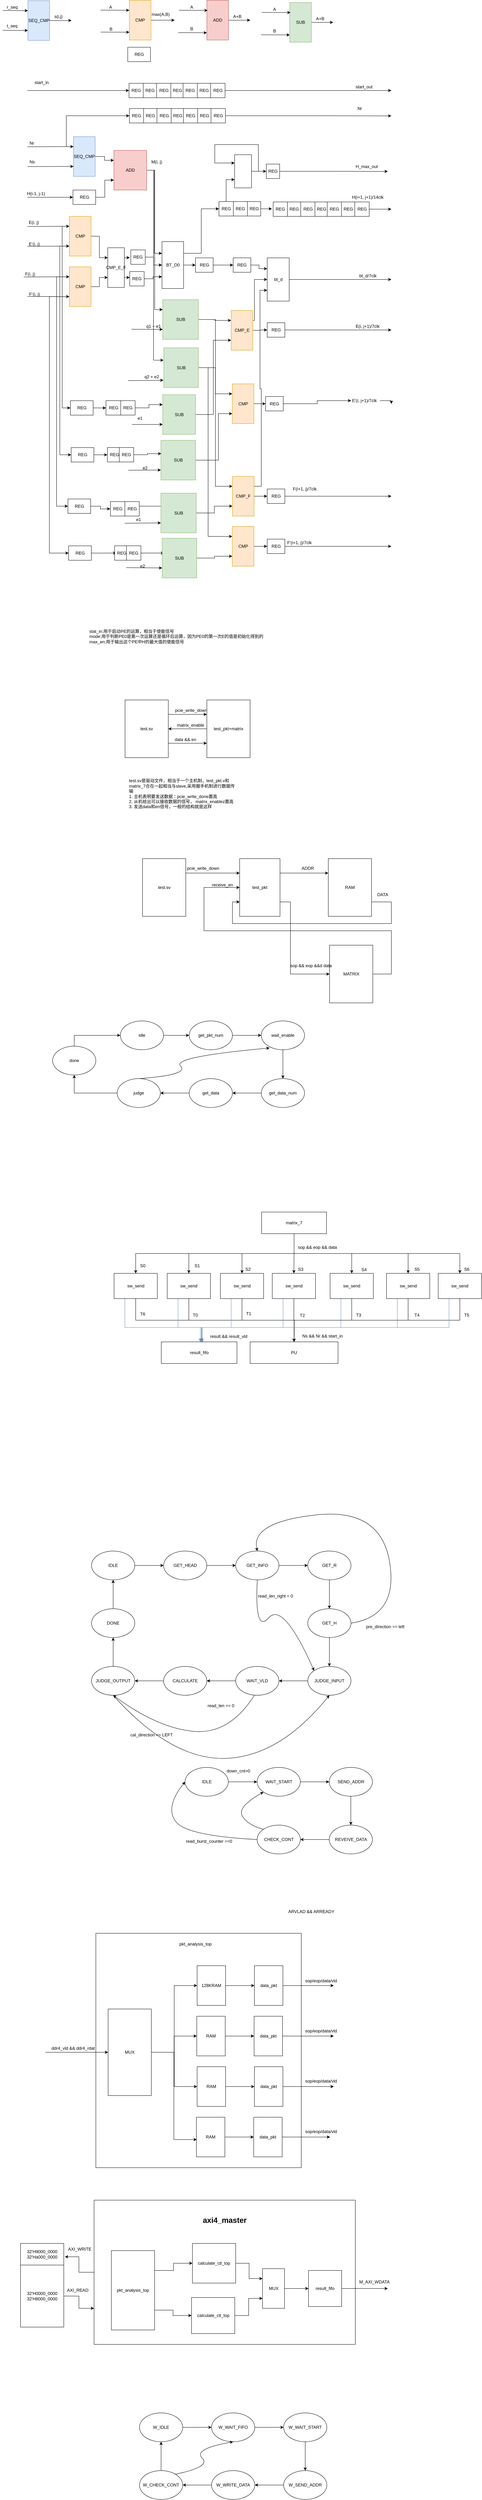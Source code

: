 <mxfile version="11.0.7" type="github"><diagram id="f6wt0uaQSl7KinPUnvBP" name="Page-1"><mxGraphModel dx="2035" dy="2781" grid="1" gridSize="10" guides="1" tooltips="1" connect="1" arrows="1" fold="1" page="1" pageScale="1" pageWidth="850" pageHeight="1100" math="0" shadow="0"><root><mxCell id="0"/><mxCell id="1" parent="0"/><mxCell id="13GFsV9IAtMiXshPnThF-38" style="edgeStyle=orthogonalEdgeStyle;rounded=0;orthogonalLoop=1;jettySize=auto;html=1;exitX=1;exitY=0.5;exitDx=0;exitDy=0;" parent="1" source="13GFsV9IAtMiXshPnThF-1" edge="1"><mxGeometry relative="1" as="geometry"><mxPoint x="-37.5" y="-1784.333" as="targetPoint"/></mxGeometry></mxCell><mxCell id="13GFsV9IAtMiXshPnThF-1" value="SEQ_CMP" style="rounded=0;whiteSpace=wrap;html=1;fillColor=#dae8fc;strokeColor=#6c8ebf;" parent="1" vertex="1"><mxGeometry x="-158.5" y="-1839" width="60" height="110" as="geometry"/></mxCell><mxCell id="13GFsV9IAtMiXshPnThF-22" style="edgeStyle=orthogonalEdgeStyle;rounded=0;orthogonalLoop=1;jettySize=auto;html=1;exitX=1;exitY=0.5;exitDx=0;exitDy=0;" parent="1" source="13GFsV9IAtMiXshPnThF-2" edge="1"><mxGeometry relative="1" as="geometry"><mxPoint x="248.5" y="-1785" as="targetPoint"/></mxGeometry></mxCell><mxCell id="13GFsV9IAtMiXshPnThF-2" value="CMP" style="rounded=0;whiteSpace=wrap;html=1;fillColor=#ffe6cc;strokeColor=#d79b00;" parent="1" vertex="1"><mxGeometry x="123" y="-1840" width="60" height="110" as="geometry"/></mxCell><mxCell id="13GFsV9IAtMiXshPnThF-29" style="edgeStyle=orthogonalEdgeStyle;rounded=0;orthogonalLoop=1;jettySize=auto;html=1;exitX=1;exitY=0.5;exitDx=0;exitDy=0;" parent="1" source="13GFsV9IAtMiXshPnThF-4" edge="1"><mxGeometry relative="1" as="geometry"><mxPoint x="458.5" y="-1785" as="targetPoint"/></mxGeometry></mxCell><mxCell id="13GFsV9IAtMiXshPnThF-4" value="ADD" style="rounded=0;whiteSpace=wrap;html=1;fillColor=#f8cecc;strokeColor=#b85450;" parent="1" vertex="1"><mxGeometry x="338" y="-1840" width="60" height="110" as="geometry"/></mxCell><mxCell id="13GFsV9IAtMiXshPnThF-8" value="t_seq" style="text;html=1;resizable=0;points=[];autosize=1;align=left;verticalAlign=top;spacingTop=-4;" parent="1" vertex="1"><mxGeometry x="-219" y="-1779" width="40" height="20" as="geometry"/></mxCell><mxCell id="13GFsV9IAtMiXshPnThF-10" value="" style="endArrow=classic;html=1;entryX=0;entryY=0.75;entryDx=0;entryDy=0;" parent="1" target="13GFsV9IAtMiXshPnThF-1" edge="1"><mxGeometry width="50" height="50" relative="1" as="geometry"><mxPoint x="-228.5" y="-1757" as="sourcePoint"/><mxPoint x="-248.5" y="-1759" as="targetPoint"/></mxGeometry></mxCell><mxCell id="13GFsV9IAtMiXshPnThF-11" value="" style="endArrow=classic;html=1;entryX=0;entryY=0.25;entryDx=0;entryDy=0;" parent="1" target="13GFsV9IAtMiXshPnThF-1" edge="1"><mxGeometry width="50" height="50" relative="1" as="geometry"><mxPoint x="-228.5" y="-1812" as="sourcePoint"/><mxPoint x="-248.5" y="-1859" as="targetPoint"/></mxGeometry></mxCell><mxCell id="13GFsV9IAtMiXshPnThF-12" value="r_seq" style="text;html=1;resizable=0;points=[];autosize=1;align=left;verticalAlign=top;spacingTop=-4;" parent="1" vertex="1"><mxGeometry x="-219" y="-1831" width="50" height="20" as="geometry"/></mxCell><mxCell id="13GFsV9IAtMiXshPnThF-15" value="s(i,j)" style="text;html=1;resizable=0;points=[];autosize=1;align=left;verticalAlign=top;spacingTop=-4;" parent="1" vertex="1"><mxGeometry x="-87.5" y="-1805" width="40" height="20" as="geometry"/></mxCell><mxCell id="13GFsV9IAtMiXshPnThF-16" value="" style="endArrow=classic;html=1;entryX=0;entryY=0.25;entryDx=0;entryDy=0;" parent="1" target="13GFsV9IAtMiXshPnThF-2" edge="1"><mxGeometry width="50" height="50" relative="1" as="geometry"><mxPoint x="43" y="-1813" as="sourcePoint"/><mxPoint x="63" y="-1840" as="targetPoint"/></mxGeometry></mxCell><mxCell id="13GFsV9IAtMiXshPnThF-17" value="A" style="text;html=1;resizable=0;points=[];autosize=1;align=left;verticalAlign=top;spacingTop=-4;" parent="1" vertex="1"><mxGeometry x="65" y="-1831" width="20" height="20" as="geometry"/></mxCell><mxCell id="13GFsV9IAtMiXshPnThF-19" value="" style="endArrow=classic;html=1;entryX=0;entryY=0.25;entryDx=0;entryDy=0;" parent="1" edge="1"><mxGeometry width="50" height="50" relative="1" as="geometry"><mxPoint x="43.5" y="-1752" as="sourcePoint"/><mxPoint x="123.167" y="-1751.667" as="targetPoint"/></mxGeometry></mxCell><mxCell id="13GFsV9IAtMiXshPnThF-20" value="B" style="text;html=1;resizable=0;points=[];autosize=1;align=left;verticalAlign=top;spacingTop=-4;" parent="1" vertex="1"><mxGeometry x="65.5" y="-1770" width="20" height="20" as="geometry"/></mxCell><mxCell id="13GFsV9IAtMiXshPnThF-23" value="max(A,B)" style="text;html=1;resizable=0;points=[];autosize=1;align=left;verticalAlign=top;spacingTop=-4;" parent="1" vertex="1"><mxGeometry x="183" y="-1811" width="70" height="20" as="geometry"/></mxCell><mxCell id="13GFsV9IAtMiXshPnThF-24" value="" style="endArrow=classic;html=1;entryX=0;entryY=0.25;entryDx=0;entryDy=0;" parent="1" edge="1"><mxGeometry width="50" height="50" relative="1" as="geometry"><mxPoint x="260.5" y="-1812.5" as="sourcePoint"/><mxPoint x="340.167" y="-1812.167" as="targetPoint"/></mxGeometry></mxCell><mxCell id="13GFsV9IAtMiXshPnThF-25" value="A" style="text;html=1;resizable=0;points=[];autosize=1;align=left;verticalAlign=top;spacingTop=-4;" parent="1" vertex="1"><mxGeometry x="290" y="-1831" width="20" height="20" as="geometry"/></mxCell><mxCell id="13GFsV9IAtMiXshPnThF-26" value="" style="endArrow=classic;html=1;entryX=0;entryY=0.25;entryDx=0;entryDy=0;" parent="1" edge="1"><mxGeometry width="50" height="50" relative="1" as="geometry"><mxPoint x="258.5" y="-1750.5" as="sourcePoint"/><mxPoint x="338.167" y="-1750.167" as="targetPoint"/></mxGeometry></mxCell><mxCell id="13GFsV9IAtMiXshPnThF-27" value="B" style="text;html=1;resizable=0;points=[];autosize=1;align=left;verticalAlign=top;spacingTop=-4;" parent="1" vertex="1"><mxGeometry x="290" y="-1771" width="20" height="20" as="geometry"/></mxCell><mxCell id="13GFsV9IAtMiXshPnThF-30" value="A+B" style="text;html=1;resizable=0;points=[];autosize=1;align=left;verticalAlign=top;spacingTop=-4;" parent="1" vertex="1"><mxGeometry x="408.5" y="-1805" width="40" height="20" as="geometry"/></mxCell><mxCell id="13GFsV9IAtMiXshPnThF-41" style="edgeStyle=orthogonalEdgeStyle;rounded=0;orthogonalLoop=1;jettySize=auto;html=1;exitX=1;exitY=0.5;exitDx=0;exitDy=0;" parent="1" source="13GFsV9IAtMiXshPnThF-42" edge="1"><mxGeometry relative="1" as="geometry"><mxPoint x="688.5" y="-1779" as="targetPoint"/></mxGeometry></mxCell><mxCell id="13GFsV9IAtMiXshPnThF-42" value="SUB" style="rounded=0;whiteSpace=wrap;html=1;fillColor=#d5e8d4;strokeColor=#82b366;" parent="1" vertex="1"><mxGeometry x="568" y="-1834" width="60" height="110" as="geometry"/></mxCell><mxCell id="13GFsV9IAtMiXshPnThF-43" value="" style="endArrow=classic;html=1;entryX=0;entryY=0.25;entryDx=0;entryDy=0;" parent="1" edge="1"><mxGeometry width="50" height="50" relative="1" as="geometry"><mxPoint x="490.5" y="-1806.5" as="sourcePoint"/><mxPoint x="570.167" y="-1806.167" as="targetPoint"/></mxGeometry></mxCell><mxCell id="13GFsV9IAtMiXshPnThF-44" value="A" style="text;html=1;resizable=0;points=[];autosize=1;align=left;verticalAlign=top;spacingTop=-4;" parent="1" vertex="1"><mxGeometry x="520" y="-1825" width="20" height="20" as="geometry"/></mxCell><mxCell id="13GFsV9IAtMiXshPnThF-45" value="" style="endArrow=classic;html=1;entryX=0;entryY=0.25;entryDx=0;entryDy=0;" parent="1" edge="1"><mxGeometry width="50" height="50" relative="1" as="geometry"><mxPoint x="488.5" y="-1744.5" as="sourcePoint"/><mxPoint x="568.167" y="-1744.167" as="targetPoint"/></mxGeometry></mxCell><mxCell id="13GFsV9IAtMiXshPnThF-46" value="B" style="text;html=1;resizable=0;points=[];autosize=1;align=left;verticalAlign=top;spacingTop=-4;" parent="1" vertex="1"><mxGeometry x="520" y="-1765" width="20" height="20" as="geometry"/></mxCell><mxCell id="13GFsV9IAtMiXshPnThF-47" value="A+B" style="text;html=1;resizable=0;points=[];autosize=1;align=left;verticalAlign=top;spacingTop=-4;" parent="1" vertex="1"><mxGeometry x="638.5" y="-1799" width="40" height="20" as="geometry"/></mxCell><mxCell id="_WVubDLpLsKy4cnkIQf1-30" style="edgeStyle=orthogonalEdgeStyle;rounded=0;orthogonalLoop=1;jettySize=auto;html=1;exitX=1;exitY=0.5;exitDx=0;exitDy=0;entryX=0;entryY=0.25;entryDx=0;entryDy=0;" parent="1" source="13GFsV9IAtMiXshPnThF-50" target="_WVubDLpLsKy4cnkIQf1-22" edge="1"><mxGeometry relative="1" as="geometry"/></mxCell><mxCell id="_WVubDLpLsKy4cnkIQf1-37" style="edgeStyle=orthogonalEdgeStyle;rounded=0;orthogonalLoop=1;jettySize=auto;html=1;exitX=1;exitY=0.5;exitDx=0;exitDy=0;entryX=0;entryY=0.25;entryDx=0;entryDy=0;" parent="1" source="13GFsV9IAtMiXshPnThF-50" target="13GFsV9IAtMiXshPnThF-84" edge="1"><mxGeometry relative="1" as="geometry"/></mxCell><mxCell id="_WVubDLpLsKy4cnkIQf1-38" style="edgeStyle=orthogonalEdgeStyle;rounded=0;orthogonalLoop=1;jettySize=auto;html=1;exitX=1;exitY=0.5;exitDx=0;exitDy=0;entryX=-0.007;entryY=0.312;entryDx=0;entryDy=0;entryPerimeter=0;" parent="1" source="13GFsV9IAtMiXshPnThF-50" target="13GFsV9IAtMiXshPnThF-88" edge="1"><mxGeometry relative="1" as="geometry"><Array as="points"><mxPoint x="190" y="-1369"/><mxPoint x="190" y="-842"/></Array></mxGeometry></mxCell><mxCell id="13GFsV9IAtMiXshPnThF-50" value="ADD" style="rounded=0;whiteSpace=wrap;html=1;fillColor=#f8cecc;strokeColor=#b85450;" parent="1" vertex="1"><mxGeometry x="80" y="-1424" width="91" height="110" as="geometry"/></mxCell><mxCell id="13GFsV9IAtMiXshPnThF-59" style="edgeStyle=orthogonalEdgeStyle;rounded=0;orthogonalLoop=1;jettySize=auto;html=1;exitX=1;exitY=0.5;exitDx=0;exitDy=0;entryX=0;entryY=0.25;entryDx=0;entryDy=0;" parent="1" source="13GFsV9IAtMiXshPnThF-53" target="13GFsV9IAtMiXshPnThF-50" edge="1"><mxGeometry relative="1" as="geometry"/></mxCell><mxCell id="_WVubDLpLsKy4cnkIQf1-108" style="edgeStyle=orthogonalEdgeStyle;rounded=0;orthogonalLoop=1;jettySize=auto;html=1;exitX=0;exitY=0.25;exitDx=0;exitDy=0;entryX=0;entryY=0.5;entryDx=0;entryDy=0;" parent="1" source="13GFsV9IAtMiXshPnThF-53" target="_WVubDLpLsKy4cnkIQf1-109" edge="1"><mxGeometry relative="1" as="geometry"><mxPoint x="50" y="-1590" as="targetPoint"/></mxGeometry></mxCell><mxCell id="13GFsV9IAtMiXshPnThF-53" value="SEQ_CMP" style="rounded=0;whiteSpace=wrap;html=1;fillColor=#dae8fc;strokeColor=#6c8ebf;" parent="1" vertex="1"><mxGeometry x="-32" y="-1462" width="60" height="110" as="geometry"/></mxCell><mxCell id="13GFsV9IAtMiXshPnThF-54" value="Ns" style="text;html=1;resizable=0;points=[];autosize=1;align=left;verticalAlign=top;spacingTop=-4;" parent="1" vertex="1"><mxGeometry x="-156" y="-1402" width="30" height="20" as="geometry"/></mxCell><mxCell id="13GFsV9IAtMiXshPnThF-55" value="" style="endArrow=classic;html=1;entryX=0;entryY=0.75;entryDx=0;entryDy=0;" parent="1" target="13GFsV9IAtMiXshPnThF-53" edge="1"><mxGeometry width="50" height="50" relative="1" as="geometry"><mxPoint x="-160" y="-1379" as="sourcePoint"/><mxPoint x="-138.5" y="-1382" as="targetPoint"/></mxGeometry></mxCell><mxCell id="13GFsV9IAtMiXshPnThF-56" value="" style="endArrow=classic;html=1;entryX=0;entryY=0.25;entryDx=0;entryDy=0;" parent="1" target="13GFsV9IAtMiXshPnThF-53" edge="1"><mxGeometry width="50" height="50" relative="1" as="geometry"><mxPoint x="-160" y="-1434" as="sourcePoint"/><mxPoint x="-138.5" y="-1482" as="targetPoint"/></mxGeometry></mxCell><mxCell id="13GFsV9IAtMiXshPnThF-57" value="Nr" style="text;html=1;resizable=0;points=[];autosize=1;align=left;verticalAlign=top;spacingTop=-4;" parent="1" vertex="1"><mxGeometry x="-156" y="-1454" width="30" height="20" as="geometry"/></mxCell><mxCell id="13GFsV9IAtMiXshPnThF-60" value="REG" style="rounded=0;whiteSpace=wrap;html=1;" parent="1" vertex="1"><mxGeometry x="118.5" y="-1710" width="63" height="40" as="geometry"/></mxCell><mxCell id="13GFsV9IAtMiXshPnThF-67" style="edgeStyle=orthogonalEdgeStyle;rounded=0;orthogonalLoop=1;jettySize=auto;html=1;exitX=1;exitY=0.5;exitDx=0;exitDy=0;entryX=0;entryY=0.75;entryDx=0;entryDy=0;" parent="1" source="13GFsV9IAtMiXshPnThF-64" target="13GFsV9IAtMiXshPnThF-50" edge="1"><mxGeometry relative="1" as="geometry"/></mxCell><mxCell id="13GFsV9IAtMiXshPnThF-64" value="REG" style="rounded=0;whiteSpace=wrap;html=1;" parent="1" vertex="1"><mxGeometry x="-33.5" y="-1314" width="63" height="40" as="geometry"/></mxCell><mxCell id="13GFsV9IAtMiXshPnThF-65" value="" style="endArrow=classic;html=1;entryX=0;entryY=0.5;entryDx=0;entryDy=0;" parent="1" target="13GFsV9IAtMiXshPnThF-64" edge="1"><mxGeometry width="50" height="50" relative="1" as="geometry"><mxPoint x="-160" y="-1294" as="sourcePoint"/><mxPoint x="-148.5" y="-1304" as="targetPoint"/></mxGeometry></mxCell><mxCell id="13GFsV9IAtMiXshPnThF-66" value="H(i-1, j-1)" style="text;html=1;resizable=0;points=[];autosize=1;align=left;verticalAlign=top;spacingTop=-4;" parent="1" vertex="1"><mxGeometry x="-163.5" y="-1314" width="70" height="20" as="geometry"/></mxCell><mxCell id="_WVubDLpLsKy4cnkIQf1-20" style="edgeStyle=orthogonalEdgeStyle;rounded=0;orthogonalLoop=1;jettySize=auto;html=1;exitX=1;exitY=0.5;exitDx=0;exitDy=0;entryX=0;entryY=0.25;entryDx=0;entryDy=0;" parent="1" source="13GFsV9IAtMiXshPnThF-68" target="_WVubDLpLsKy4cnkIQf1-19" edge="1"><mxGeometry relative="1" as="geometry"/></mxCell><mxCell id="_WVubDLpLsKy4cnkIQf1-98" style="edgeStyle=orthogonalEdgeStyle;rounded=0;orthogonalLoop=1;jettySize=auto;html=1;exitX=0;exitY=0.25;exitDx=0;exitDy=0;entryX=0;entryY=0.5;entryDx=0;entryDy=0;" parent="1" source="13GFsV9IAtMiXshPnThF-68" target="13GFsV9IAtMiXshPnThF-92" edge="1"><mxGeometry relative="1" as="geometry"/></mxCell><mxCell id="_WVubDLpLsKy4cnkIQf1-100" style="edgeStyle=orthogonalEdgeStyle;rounded=0;orthogonalLoop=1;jettySize=auto;html=1;exitX=0;exitY=0.75;exitDx=0;exitDy=0;entryX=0;entryY=0.5;entryDx=0;entryDy=0;" parent="1" source="13GFsV9IAtMiXshPnThF-68" target="13GFsV9IAtMiXshPnThF-107" edge="1"><mxGeometry relative="1" as="geometry"><Array as="points"><mxPoint x="-70" y="-1159"/><mxPoint x="-70" y="-580"/></Array></mxGeometry></mxCell><mxCell id="13GFsV9IAtMiXshPnThF-68" value="CMP" style="rounded=0;whiteSpace=wrap;html=1;fillColor=#ffe6cc;strokeColor=#d79b00;" parent="1" vertex="1"><mxGeometry x="-43.5" y="-1241" width="60" height="110" as="geometry"/></mxCell><mxCell id="13GFsV9IAtMiXshPnThF-70" value="E(i, j)" style="text;html=1;resizable=0;points=[];autosize=1;align=left;verticalAlign=top;spacingTop=-4;" parent="1" vertex="1"><mxGeometry x="-158.5" y="-1234" width="40" height="20" as="geometry"/></mxCell><mxCell id="13GFsV9IAtMiXshPnThF-71" value="" style="endArrow=classic;html=1;entryX=0;entryY=0.75;entryDx=0;entryDy=0;" parent="1" target="13GFsV9IAtMiXshPnThF-68" edge="1"><mxGeometry width="50" height="50" relative="1" as="geometry"><mxPoint x="-160" y="-1158" as="sourcePoint"/><mxPoint x="-140" y="-1161" as="targetPoint"/></mxGeometry></mxCell><mxCell id="13GFsV9IAtMiXshPnThF-72" value="E‘(i, j)" style="text;html=1;resizable=0;points=[];autosize=1;align=left;verticalAlign=top;spacingTop=-4;" parent="1" vertex="1"><mxGeometry x="-158.5" y="-1174" width="50" height="20" as="geometry"/></mxCell><mxCell id="_WVubDLpLsKy4cnkIQf1-21" style="edgeStyle=orthogonalEdgeStyle;rounded=0;orthogonalLoop=1;jettySize=auto;html=1;exitX=1;exitY=0.5;exitDx=0;exitDy=0;entryX=0;entryY=0.75;entryDx=0;entryDy=0;" parent="1" source="13GFsV9IAtMiXshPnThF-73" target="_WVubDLpLsKy4cnkIQf1-19" edge="1"><mxGeometry relative="1" as="geometry"/></mxCell><mxCell id="_WVubDLpLsKy4cnkIQf1-101" style="edgeStyle=orthogonalEdgeStyle;rounded=0;orthogonalLoop=1;jettySize=auto;html=1;exitX=0;exitY=0.25;exitDx=0;exitDy=0;entryX=0;entryY=0.5;entryDx=0;entryDy=0;" parent="1" source="13GFsV9IAtMiXshPnThF-73" target="13GFsV9IAtMiXshPnThF-135" edge="1"><mxGeometry relative="1" as="geometry"><Array as="points"><mxPoint x="-79" y="-1073"/><mxPoint x="-79" y="-438"/></Array></mxGeometry></mxCell><mxCell id="_WVubDLpLsKy4cnkIQf1-103" style="edgeStyle=orthogonalEdgeStyle;rounded=0;orthogonalLoop=1;jettySize=auto;html=1;exitX=0;exitY=0.75;exitDx=0;exitDy=0;entryX=0;entryY=0.5;entryDx=0;entryDy=0;" parent="1" source="13GFsV9IAtMiXshPnThF-73" target="13GFsV9IAtMiXshPnThF-144" edge="1"><mxGeometry relative="1" as="geometry"><Array as="points"><mxPoint x="-99" y="-1019"/><mxPoint x="-99" y="-307"/></Array></mxGeometry></mxCell><mxCell id="13GFsV9IAtMiXshPnThF-73" value="CMP" style="rounded=0;whiteSpace=wrap;html=1;fillColor=#ffe6cc;strokeColor=#d79b00;" parent="1" vertex="1"><mxGeometry x="-43.5" y="-1101" width="60" height="110" as="geometry"/></mxCell><mxCell id="13GFsV9IAtMiXshPnThF-75" value="F(i, j)" style="text;html=1;resizable=0;points=[];autosize=1;align=left;verticalAlign=top;spacingTop=-4;" parent="1" vertex="1"><mxGeometry x="-168.5" y="-1091" width="40" height="20" as="geometry"/></mxCell><mxCell id="13GFsV9IAtMiXshPnThF-76" value="" style="endArrow=classic;html=1;entryX=0;entryY=0.75;entryDx=0;entryDy=0;" parent="1" target="13GFsV9IAtMiXshPnThF-73" edge="1"><mxGeometry width="50" height="50" relative="1" as="geometry"><mxPoint x="-160" y="-1019" as="sourcePoint"/><mxPoint x="-143.5" y="-1021" as="targetPoint"/></mxGeometry></mxCell><mxCell id="13GFsV9IAtMiXshPnThF-77" value="F‘(i, j)" style="text;html=1;resizable=0;points=[];autosize=1;align=left;verticalAlign=top;spacingTop=-4;" parent="1" vertex="1"><mxGeometry x="-157.5" y="-1035" width="50" height="20" as="geometry"/></mxCell><mxCell id="_WVubDLpLsKy4cnkIQf1-66" style="edgeStyle=orthogonalEdgeStyle;rounded=0;orthogonalLoop=1;jettySize=auto;html=1;exitX=1;exitY=0.5;exitDx=0;exitDy=0;entryX=0;entryY=0.25;entryDx=0;entryDy=0;" parent="1" source="13GFsV9IAtMiXshPnThF-84" target="13GFsV9IAtMiXshPnThF-118" edge="1"><mxGeometry relative="1" as="geometry"/></mxCell><mxCell id="_WVubDLpLsKy4cnkIQf1-70" style="edgeStyle=orthogonalEdgeStyle;rounded=0;orthogonalLoop=1;jettySize=auto;html=1;exitX=1;exitY=0.5;exitDx=0;exitDy=0;entryX=0;entryY=0.25;entryDx=0;entryDy=0;" parent="1" source="13GFsV9IAtMiXshPnThF-84" target="13GFsV9IAtMiXshPnThF-154" edge="1"><mxGeometry relative="1" as="geometry"/></mxCell><mxCell id="13GFsV9IAtMiXshPnThF-84" value="SUB" style="rounded=0;whiteSpace=wrap;html=1;fillColor=#d5e8d4;strokeColor=#82b366;" parent="1" vertex="1"><mxGeometry x="215.5" y="-1010" width="99" height="110" as="geometry"/></mxCell><mxCell id="13GFsV9IAtMiXshPnThF-86" value="" style="endArrow=classic;html=1;entryX=0;entryY=0.75;entryDx=0;entryDy=0;" parent="1" target="13GFsV9IAtMiXshPnThF-84" edge="1"><mxGeometry width="50" height="50" relative="1" as="geometry"><mxPoint x="128.5" y="-928" as="sourcePoint"/><mxPoint x="48.5" y="-856" as="targetPoint"/></mxGeometry></mxCell><mxCell id="13GFsV9IAtMiXshPnThF-87" value="q1 + e1" style="text;html=1;resizable=0;points=[];autosize=1;align=left;verticalAlign=top;spacingTop=-4;" parent="1" vertex="1"><mxGeometry x="168" y="-946" width="60" height="20" as="geometry"/></mxCell><mxCell id="13GFsV9IAtMiXshPnThF-158" style="edgeStyle=orthogonalEdgeStyle;rounded=0;orthogonalLoop=1;jettySize=auto;html=1;entryX=0;entryY=0.25;entryDx=0;entryDy=0;" parent="1" source="13GFsV9IAtMiXshPnThF-88" target="13GFsV9IAtMiXshPnThF-155" edge="1"><mxGeometry relative="1" as="geometry"><Array as="points"><mxPoint x="341.5" y="-821.5"/><mxPoint x="341.5" y="-353.5"/></Array></mxGeometry></mxCell><mxCell id="_WVubDLpLsKy4cnkIQf1-71" style="edgeStyle=orthogonalEdgeStyle;rounded=0;orthogonalLoop=1;jettySize=auto;html=1;exitX=1;exitY=0.5;exitDx=0;exitDy=0;entryX=0;entryY=0.25;entryDx=0;entryDy=0;" parent="1" source="13GFsV9IAtMiXshPnThF-88" target="13GFsV9IAtMiXshPnThF-124" edge="1"><mxGeometry relative="1" as="geometry"/></mxCell><mxCell id="13GFsV9IAtMiXshPnThF-88" value="SUB" style="rounded=0;whiteSpace=wrap;html=1;fillColor=#d5e8d4;strokeColor=#82b366;" parent="1" vertex="1"><mxGeometry x="218.5" y="-876.5" width="96" height="110" as="geometry"/></mxCell><mxCell id="13GFsV9IAtMiXshPnThF-90" value="" style="endArrow=classic;html=1;entryX=-0.011;entryY=0.817;entryDx=0;entryDy=0;entryPerimeter=0;" parent="1" target="13GFsV9IAtMiXshPnThF-88" edge="1"><mxGeometry width="50" height="50" relative="1" as="geometry"><mxPoint x="119.5" y="-785.5" as="sourcePoint"/><mxPoint x="221.5" y="-786.5" as="targetPoint"/></mxGeometry></mxCell><mxCell id="13GFsV9IAtMiXshPnThF-91" value="q2 + e2&lt;br&gt;" style="text;html=1;resizable=0;points=[];autosize=1;align=left;verticalAlign=top;spacingTop=-4;" parent="1" vertex="1"><mxGeometry x="163" y="-806.5" width="60" height="20" as="geometry"/></mxCell><mxCell id="_WVubDLpLsKy4cnkIQf1-43" style="edgeStyle=orthogonalEdgeStyle;rounded=0;orthogonalLoop=1;jettySize=auto;html=1;exitX=1;exitY=0.5;exitDx=0;exitDy=0;entryX=0;entryY=0.5;entryDx=0;entryDy=0;" parent="1" source="13GFsV9IAtMiXshPnThF-92" target="13GFsV9IAtMiXshPnThF-197" edge="1"><mxGeometry relative="1" as="geometry"/></mxCell><mxCell id="13GFsV9IAtMiXshPnThF-92" value="REG" style="rounded=0;whiteSpace=wrap;html=1;" parent="1" vertex="1"><mxGeometry x="-40.5" y="-729.833" width="63" height="40" as="geometry"/></mxCell><mxCell id="_WVubDLpLsKy4cnkIQf1-63" style="edgeStyle=orthogonalEdgeStyle;rounded=0;orthogonalLoop=1;jettySize=auto;html=1;exitX=1;exitY=0.5;exitDx=0;exitDy=0;entryX=0;entryY=0.75;entryDx=0;entryDy=0;" parent="1" source="13GFsV9IAtMiXshPnThF-100" target="13GFsV9IAtMiXshPnThF-118" edge="1"><mxGeometry relative="1" as="geometry"/></mxCell><mxCell id="13GFsV9IAtMiXshPnThF-100" value="SUB" style="rounded=0;whiteSpace=wrap;html=1;fillColor=#d5e8d4;strokeColor=#82b366;" parent="1" vertex="1"><mxGeometry x="215.5" y="-746.5" width="91" height="110" as="geometry"/></mxCell><mxCell id="13GFsV9IAtMiXshPnThF-103" value="e1" style="text;html=1;resizable=0;points=[];autosize=1;align=left;verticalAlign=top;spacingTop=-4;" parent="1" vertex="1"><mxGeometry x="144" y="-691.5" width="30" height="20" as="geometry"/></mxCell><mxCell id="_WVubDLpLsKy4cnkIQf1-42" style="edgeStyle=orthogonalEdgeStyle;rounded=0;orthogonalLoop=1;jettySize=auto;html=1;exitX=1;exitY=0.5;exitDx=0;exitDy=0;entryX=0;entryY=0.5;entryDx=0;entryDy=0;" parent="1" source="13GFsV9IAtMiXshPnThF-107" target="13GFsV9IAtMiXshPnThF-200" edge="1"><mxGeometry relative="1" as="geometry"/></mxCell><mxCell id="13GFsV9IAtMiXshPnThF-107" value="REG" style="rounded=0;whiteSpace=wrap;html=1;" parent="1" vertex="1"><mxGeometry x="-38.5" y="-599.833" width="63" height="40" as="geometry"/></mxCell><mxCell id="_WVubDLpLsKy4cnkIQf1-65" style="edgeStyle=orthogonalEdgeStyle;rounded=0;orthogonalLoop=1;jettySize=auto;html=1;exitX=1;exitY=0.5;exitDx=0;exitDy=0;entryX=0;entryY=0.75;entryDx=0;entryDy=0;" parent="1" source="13GFsV9IAtMiXshPnThF-113" target="13GFsV9IAtMiXshPnThF-124" edge="1"><mxGeometry relative="1" as="geometry"><Array as="points"><mxPoint x="370" y="-565"/><mxPoint x="370" y="-694"/></Array></mxGeometry></mxCell><mxCell id="13GFsV9IAtMiXshPnThF-113" value="SUB" style="rounded=0;whiteSpace=wrap;html=1;fillColor=#d5e8d4;strokeColor=#82b366;" parent="1" vertex="1"><mxGeometry x="210.5" y="-620" width="96" height="110" as="geometry"/></mxCell><mxCell id="13GFsV9IAtMiXshPnThF-116" value="e2" style="text;html=1;resizable=0;points=[];autosize=1;align=left;verticalAlign=top;spacingTop=-4;" parent="1" vertex="1"><mxGeometry x="158" y="-553.5" width="30" height="20" as="geometry"/></mxCell><mxCell id="_WVubDLpLsKy4cnkIQf1-74" style="edgeStyle=orthogonalEdgeStyle;rounded=0;orthogonalLoop=1;jettySize=auto;html=1;exitX=1;exitY=0.5;exitDx=0;exitDy=0;entryX=0;entryY=0.5;entryDx=0;entryDy=0;" parent="1" source="13GFsV9IAtMiXshPnThF-118" target="_WVubDLpLsKy4cnkIQf1-62" edge="1"><mxGeometry relative="1" as="geometry"/></mxCell><mxCell id="_WVubDLpLsKy4cnkIQf1-91" style="edgeStyle=orthogonalEdgeStyle;rounded=0;orthogonalLoop=1;jettySize=auto;html=1;exitX=1;exitY=0.25;exitDx=0;exitDy=0;entryX=0;entryY=0.5;entryDx=0;entryDy=0;" parent="1" source="13GFsV9IAtMiXshPnThF-118" target="_WVubDLpLsKy4cnkIQf1-86" edge="1"><mxGeometry relative="1" as="geometry"><Array as="points"><mxPoint x="470" y="-952"/><mxPoint x="470" y="-1066"/></Array></mxGeometry></mxCell><mxCell id="13GFsV9IAtMiXshPnThF-118" value="CMP_E" style="rounded=0;whiteSpace=wrap;html=1;fillColor=#ffe6cc;strokeColor=#d79b00;" parent="1" vertex="1"><mxGeometry x="405.5" y="-980" width="60" height="110" as="geometry"/></mxCell><mxCell id="_WVubDLpLsKy4cnkIQf1-92" style="edgeStyle=orthogonalEdgeStyle;rounded=0;orthogonalLoop=1;jettySize=auto;html=1;exitX=1;exitY=0.5;exitDx=0;exitDy=0;entryX=0;entryY=0.5;entryDx=0;entryDy=0;" parent="1" source="13GFsV9IAtMiXshPnThF-124" target="_WVubDLpLsKy4cnkIQf1-72" edge="1"><mxGeometry relative="1" as="geometry"/></mxCell><mxCell id="13GFsV9IAtMiXshPnThF-124" value="CMP" style="rounded=0;whiteSpace=wrap;html=1;fillColor=#ffe6cc;strokeColor=#d79b00;" parent="1" vertex="1"><mxGeometry x="408.5" y="-776.5" width="60" height="110" as="geometry"/></mxCell><mxCell id="13GFsV9IAtMiXshPnThF-130" value="E(i, j+1)/7clk" style="text;html=1;resizable=0;points=[];autosize=1;align=left;verticalAlign=top;spacingTop=-4;" parent="1" vertex="1"><mxGeometry x="748.5" y="-946" width="80" height="20" as="geometry"/></mxCell><mxCell id="_WVubDLpLsKy4cnkIQf1-160" style="edgeStyle=orthogonalEdgeStyle;rounded=0;orthogonalLoop=1;jettySize=auto;html=1;exitX=1;exitY=0.5;exitDx=0;exitDy=0;" parent="1" source="13GFsV9IAtMiXshPnThF-135" edge="1"><mxGeometry relative="1" as="geometry"><mxPoint x="70.0" y="-430" as="targetPoint"/></mxGeometry></mxCell><mxCell id="13GFsV9IAtMiXshPnThF-135" value="REG" style="rounded=0;whiteSpace=wrap;html=1;" parent="1" vertex="1"><mxGeometry x="-47.5" y="-457.333" width="63" height="40" as="geometry"/></mxCell><mxCell id="13GFsV9IAtMiXshPnThF-136" value="" style="edgeStyle=orthogonalEdgeStyle;rounded=0;orthogonalLoop=1;jettySize=auto;html=1;" parent="1" edge="1"><mxGeometry relative="1" as="geometry"><mxPoint x="147" y="-437.333" as="sourcePoint"/><mxPoint x="220" y="-437.333" as="targetPoint"/></mxGeometry></mxCell><mxCell id="13GFsV9IAtMiXshPnThF-156" style="edgeStyle=orthogonalEdgeStyle;rounded=0;orthogonalLoop=1;jettySize=auto;html=1;exitX=1;exitY=0.5;exitDx=0;exitDy=0;entryX=0;entryY=0.75;entryDx=0;entryDy=0;" parent="1" source="13GFsV9IAtMiXshPnThF-140" target="13GFsV9IAtMiXshPnThF-154" edge="1"><mxGeometry relative="1" as="geometry"/></mxCell><mxCell id="13GFsV9IAtMiXshPnThF-140" value="SUB" style="rounded=0;whiteSpace=wrap;html=1;fillColor=#d5e8d4;strokeColor=#82b366;" parent="1" vertex="1"><mxGeometry x="210.5" y="-473.5" width="98" height="110" as="geometry"/></mxCell><mxCell id="13GFsV9IAtMiXshPnThF-142" value="e1" style="text;html=1;resizable=0;points=[];autosize=1;align=left;verticalAlign=top;spacingTop=-4;" parent="1" vertex="1"><mxGeometry x="140" y="-410" width="30" height="20" as="geometry"/></mxCell><mxCell id="13GFsV9IAtMiXshPnThF-143" value="" style="edgeStyle=orthogonalEdgeStyle;rounded=0;orthogonalLoop=1;jettySize=auto;html=1;" parent="1" source="13GFsV9IAtMiXshPnThF-144" edge="1"><mxGeometry relative="1" as="geometry"><mxPoint x="87" y="-307.333" as="targetPoint"/></mxGeometry></mxCell><mxCell id="13GFsV9IAtMiXshPnThF-144" value="REG" style="rounded=0;whiteSpace=wrap;html=1;" parent="1" vertex="1"><mxGeometry x="-45.5" y="-327.333" width="63" height="40" as="geometry"/></mxCell><mxCell id="13GFsV9IAtMiXshPnThF-145" value="" style="edgeStyle=orthogonalEdgeStyle;rounded=0;orthogonalLoop=1;jettySize=auto;html=1;" parent="1" edge="1"><mxGeometry relative="1" as="geometry"><mxPoint x="150" y="-307.333" as="sourcePoint"/><mxPoint x="219.5" y="-307.333" as="targetPoint"/></mxGeometry></mxCell><mxCell id="13GFsV9IAtMiXshPnThF-159" style="edgeStyle=orthogonalEdgeStyle;rounded=0;orthogonalLoop=1;jettySize=auto;html=1;exitX=1;exitY=0.5;exitDx=0;exitDy=0;entryX=0;entryY=0.75;entryDx=0;entryDy=0;" parent="1" source="13GFsV9IAtMiXshPnThF-149" target="13GFsV9IAtMiXshPnThF-155" edge="1"><mxGeometry relative="1" as="geometry"/></mxCell><mxCell id="13GFsV9IAtMiXshPnThF-149" value="SUB" style="rounded=0;whiteSpace=wrap;html=1;fillColor=#d5e8d4;strokeColor=#82b366;" parent="1" vertex="1"><mxGeometry x="214" y="-348.5" width="96" height="110" as="geometry"/></mxCell><mxCell id="13GFsV9IAtMiXshPnThF-150" value="" style="endArrow=classic;html=1;entryX=0;entryY=0.75;entryDx=0;entryDy=0;" parent="1" target="13GFsV9IAtMiXshPnThF-149" edge="1"><mxGeometry width="50" height="50" relative="1" as="geometry"><mxPoint x="114.5" y="-267" as="sourcePoint"/><mxPoint x="74.5" y="-244" as="targetPoint"/></mxGeometry></mxCell><mxCell id="13GFsV9IAtMiXshPnThF-151" value="e2" style="text;html=1;resizable=0;points=[];autosize=1;align=left;verticalAlign=top;spacingTop=-4;" parent="1" vertex="1"><mxGeometry x="151" y="-281" width="30" height="20" as="geometry"/></mxCell><mxCell id="_WVubDLpLsKy4cnkIQf1-81" style="edgeStyle=orthogonalEdgeStyle;rounded=0;orthogonalLoop=1;jettySize=auto;html=1;exitX=1;exitY=0.5;exitDx=0;exitDy=0;entryX=0;entryY=0.5;entryDx=0;entryDy=0;" parent="1" source="13GFsV9IAtMiXshPnThF-154" target="_WVubDLpLsKy4cnkIQf1-75" edge="1"><mxGeometry relative="1" as="geometry"/></mxCell><mxCell id="_WVubDLpLsKy4cnkIQf1-90" style="edgeStyle=orthogonalEdgeStyle;rounded=0;orthogonalLoop=1;jettySize=auto;html=1;exitX=1;exitY=0.25;exitDx=0;exitDy=0;entryX=0;entryY=0.75;entryDx=0;entryDy=0;" parent="1" source="13GFsV9IAtMiXshPnThF-154" target="_WVubDLpLsKy4cnkIQf1-86" edge="1"><mxGeometry relative="1" as="geometry"/></mxCell><mxCell id="13GFsV9IAtMiXshPnThF-154" value="CMP_F" style="rounded=0;whiteSpace=wrap;html=1;fillColor=#ffe6cc;strokeColor=#d79b00;" parent="1" vertex="1"><mxGeometry x="409" y="-520" width="60" height="110" as="geometry"/></mxCell><mxCell id="_WVubDLpLsKy4cnkIQf1-78" style="edgeStyle=orthogonalEdgeStyle;rounded=0;orthogonalLoop=1;jettySize=auto;html=1;exitX=1;exitY=0.5;exitDx=0;exitDy=0;" parent="1" source="13GFsV9IAtMiXshPnThF-155" target="_WVubDLpLsKy4cnkIQf1-76" edge="1"><mxGeometry relative="1" as="geometry"/></mxCell><mxCell id="13GFsV9IAtMiXshPnThF-155" value="CMP" style="rounded=0;whiteSpace=wrap;html=1;fillColor=#ffe6cc;strokeColor=#d79b00;" parent="1" vertex="1"><mxGeometry x="408.5" y="-381" width="60" height="110" as="geometry"/></mxCell><mxCell id="13GFsV9IAtMiXshPnThF-162" value="F(i+1, j)/7clk" style="text;html=1;resizable=0;points=[];autosize=1;align=left;verticalAlign=top;spacingTop=-4;" parent="1" vertex="1"><mxGeometry x="574.5" y="-495" width="80" height="20" as="geometry"/></mxCell><mxCell id="13GFsV9IAtMiXshPnThF-165" value="REG" style="rounded=0;whiteSpace=wrap;html=1;" parent="1" vertex="1"><mxGeometry x="522" y="-1281" width="40" height="40" as="geometry"/></mxCell><mxCell id="13GFsV9IAtMiXshPnThF-166" value="REG" style="rounded=0;whiteSpace=wrap;html=1;" parent="1" vertex="1"><mxGeometry x="561.5" y="-1281" width="37" height="40" as="geometry"/></mxCell><mxCell id="13GFsV9IAtMiXshPnThF-167" value="REG" style="rounded=0;whiteSpace=wrap;html=1;" parent="1" vertex="1"><mxGeometry x="598.5" y="-1281" width="40" height="40" as="geometry"/></mxCell><mxCell id="13GFsV9IAtMiXshPnThF-168" value="REG" style="rounded=0;whiteSpace=wrap;html=1;" parent="1" vertex="1"><mxGeometry x="638" y="-1281" width="37" height="40" as="geometry"/></mxCell><mxCell id="13GFsV9IAtMiXshPnThF-169" value="REG" style="rounded=0;whiteSpace=wrap;html=1;" parent="1" vertex="1"><mxGeometry x="672" y="-1281" width="40" height="40" as="geometry"/></mxCell><mxCell id="13GFsV9IAtMiXshPnThF-170" value="REG" style="rounded=0;whiteSpace=wrap;html=1;" parent="1" vertex="1"><mxGeometry x="711.5" y="-1281" width="37" height="40" as="geometry"/></mxCell><mxCell id="_WVubDLpLsKy4cnkIQf1-95" style="edgeStyle=orthogonalEdgeStyle;rounded=0;orthogonalLoop=1;jettySize=auto;html=1;exitX=1;exitY=0.5;exitDx=0;exitDy=0;" parent="1" source="13GFsV9IAtMiXshPnThF-171" edge="1"><mxGeometry relative="1" as="geometry"><mxPoint x="850" y="-1261" as="targetPoint"/></mxGeometry></mxCell><mxCell id="13GFsV9IAtMiXshPnThF-171" value="REG" style="rounded=0;whiteSpace=wrap;html=1;" parent="1" vertex="1"><mxGeometry x="748.5" y="-1281" width="40" height="40" as="geometry"/></mxCell><mxCell id="13GFsV9IAtMiXshPnThF-175" value="H(i+1, j+1)/14clk" style="text;html=1;resizable=0;points=[];autosize=1;align=left;verticalAlign=top;spacingTop=-4;" parent="1" vertex="1"><mxGeometry x="738.5" y="-1304" width="100" height="20" as="geometry"/></mxCell><mxCell id="13GFsV9IAtMiXshPnThF-191" value="F'(i+1, j)/7clk" style="text;html=1;resizable=0;points=[];autosize=1;align=left;verticalAlign=top;spacingTop=-4;" parent="1" vertex="1"><mxGeometry x="558.5" y="-346" width="80" height="20" as="geometry"/></mxCell><mxCell id="13GFsV9IAtMiXshPnThF-197" value="REG" style="rounded=0;whiteSpace=wrap;html=1;" parent="1" vertex="1"><mxGeometry x="58" y="-730" width="43" height="40" as="geometry"/></mxCell><mxCell id="_WVubDLpLsKy4cnkIQf1-44" style="edgeStyle=orthogonalEdgeStyle;rounded=0;orthogonalLoop=1;jettySize=auto;html=1;exitX=1;exitY=0.5;exitDx=0;exitDy=0;entryX=0;entryY=0.25;entryDx=0;entryDy=0;" parent="1" source="13GFsV9IAtMiXshPnThF-198" target="13GFsV9IAtMiXshPnThF-100" edge="1"><mxGeometry relative="1" as="geometry"/></mxCell><mxCell id="13GFsV9IAtMiXshPnThF-198" value="REG" style="rounded=0;whiteSpace=wrap;html=1;" parent="1" vertex="1"><mxGeometry x="99" y="-730" width="40" height="40" as="geometry"/></mxCell><mxCell id="13GFsV9IAtMiXshPnThF-200" value="REG" style="rounded=0;whiteSpace=wrap;html=1;" parent="1" vertex="1"><mxGeometry x="62" y="-600" width="40" height="40" as="geometry"/></mxCell><mxCell id="_WVubDLpLsKy4cnkIQf1-46" style="edgeStyle=orthogonalEdgeStyle;rounded=0;orthogonalLoop=1;jettySize=auto;html=1;exitX=1;exitY=0.5;exitDx=0;exitDy=0;entryX=0.012;entryY=0.336;entryDx=0;entryDy=0;entryPerimeter=0;" parent="1" source="13GFsV9IAtMiXshPnThF-201" target="13GFsV9IAtMiXshPnThF-113" edge="1"><mxGeometry relative="1" as="geometry"/></mxCell><mxCell id="13GFsV9IAtMiXshPnThF-201" value="REG" style="rounded=0;whiteSpace=wrap;html=1;" parent="1" vertex="1"><mxGeometry x="95" y="-600" width="40" height="40" as="geometry"/></mxCell><mxCell id="13GFsV9IAtMiXshPnThF-202" value="REG" style="rounded=0;whiteSpace=wrap;html=1;" parent="1" vertex="1"><mxGeometry x="70.5" y="-450" width="40" height="40" as="geometry"/></mxCell><mxCell id="13GFsV9IAtMiXshPnThF-203" value="REG" style="rounded=0;whiteSpace=wrap;html=1;" parent="1" vertex="1"><mxGeometry x="110.5" y="-450" width="40" height="40" as="geometry"/></mxCell><mxCell id="13GFsV9IAtMiXshPnThF-204" value="REG" style="rounded=0;whiteSpace=wrap;html=1;" parent="1" vertex="1"><mxGeometry x="82" y="-327.5" width="40" height="40" as="geometry"/></mxCell><mxCell id="13GFsV9IAtMiXshPnThF-205" value="REG" style="rounded=0;whiteSpace=wrap;html=1;" parent="1" vertex="1"><mxGeometry x="115" y="-327.5" width="40" height="40" as="geometry"/></mxCell><mxCell id="13GFsV9IAtMiXshPnThF-210" value="REG" style="rounded=0;whiteSpace=wrap;html=1;" parent="1" vertex="1"><mxGeometry x="411" y="-1282" width="40" height="40" as="geometry"/></mxCell><mxCell id="13GFsV9IAtMiXshPnThF-214" style="edgeStyle=orthogonalEdgeStyle;rounded=0;orthogonalLoop=1;jettySize=auto;html=1;exitX=1;exitY=0.5;exitDx=0;exitDy=0;" parent="1" source="13GFsV9IAtMiXshPnThF-211" edge="1"><mxGeometry relative="1" as="geometry"><mxPoint x="518.5" y="-1262" as="targetPoint"/></mxGeometry></mxCell><mxCell id="13GFsV9IAtMiXshPnThF-211" value="REG" style="rounded=0;whiteSpace=wrap;html=1;" parent="1" vertex="1"><mxGeometry x="450.5" y="-1282" width="37" height="40" as="geometry"/></mxCell><mxCell id="_WVubDLpLsKy4cnkIQf1-1" value="M(i, j)" style="text;html=1;resizable=0;points=[];autosize=1;align=left;verticalAlign=top;spacingTop=-4;" parent="1" vertex="1"><mxGeometry x="181.5" y="-1402" width="50" height="20" as="geometry"/></mxCell><mxCell id="_WVubDLpLsKy4cnkIQf1-17" style="edgeStyle=orthogonalEdgeStyle;rounded=0;orthogonalLoop=1;jettySize=auto;html=1;exitX=1;exitY=0.75;exitDx=0;exitDy=0;entryX=0;entryY=0.5;entryDx=0;entryDy=0;" parent="1" edge="1"><mxGeometry relative="1" as="geometry"><mxPoint x="260" y="-1449.667" as="sourcePoint"/></mxGeometry></mxCell><mxCell id="_WVubDLpLsKy4cnkIQf1-18" style="edgeStyle=orthogonalEdgeStyle;rounded=0;orthogonalLoop=1;jettySize=auto;html=1;exitX=1;exitY=0.5;exitDx=0;exitDy=0;entryX=0;entryY=0.75;entryDx=0;entryDy=0;" parent="1" edge="1"><mxGeometry relative="1" as="geometry"><mxPoint x="344.167" y="-1429.667" as="targetPoint"/></mxGeometry></mxCell><mxCell id="_WVubDLpLsKy4cnkIQf1-28" style="edgeStyle=orthogonalEdgeStyle;rounded=0;orthogonalLoop=1;jettySize=auto;html=1;exitX=1;exitY=0.75;exitDx=0;exitDy=0;" parent="1" source="_WVubDLpLsKy4cnkIQf1-19" edge="1"><mxGeometry relative="1" as="geometry"><mxPoint x="124" y="-1071.167" as="targetPoint"/></mxGeometry></mxCell><mxCell id="_WVubDLpLsKy4cnkIQf1-29" style="edgeStyle=orthogonalEdgeStyle;rounded=0;orthogonalLoop=1;jettySize=auto;html=1;exitX=1;exitY=0.25;exitDx=0;exitDy=0;" parent="1" source="_WVubDLpLsKy4cnkIQf1-19" edge="1"><mxGeometry relative="1" as="geometry"><mxPoint x="124" y="-1126.167" as="targetPoint"/></mxGeometry></mxCell><mxCell id="_WVubDLpLsKy4cnkIQf1-19" value="CMP_E_F" style="rounded=0;whiteSpace=wrap;html=1;" parent="1" vertex="1"><mxGeometry x="63" y="-1154" width="46" height="110" as="geometry"/></mxCell><mxCell id="_WVubDLpLsKy4cnkIQf1-35" style="edgeStyle=orthogonalEdgeStyle;rounded=0;orthogonalLoop=1;jettySize=auto;html=1;exitX=1;exitY=0.25;exitDx=0;exitDy=0;entryX=0;entryY=0.5;entryDx=0;entryDy=0;" parent="1" source="_WVubDLpLsKy4cnkIQf1-22" target="_WVubDLpLsKy4cnkIQf1-34" edge="1"><mxGeometry relative="1" as="geometry"/></mxCell><mxCell id="_WVubDLpLsKy4cnkIQf1-53" style="edgeStyle=orthogonalEdgeStyle;rounded=0;orthogonalLoop=1;jettySize=auto;html=1;exitX=1;exitY=0.5;exitDx=0;exitDy=0;entryX=0;entryY=0.5;entryDx=0;entryDy=0;" parent="1" source="_WVubDLpLsKy4cnkIQf1-22" target="_WVubDLpLsKy4cnkIQf1-50" edge="1"><mxGeometry relative="1" as="geometry"/></mxCell><mxCell id="_WVubDLpLsKy4cnkIQf1-22" value="BT_D0" style="rounded=0;whiteSpace=wrap;html=1;" parent="1" vertex="1"><mxGeometry x="213.5" y="-1171" width="60" height="130" as="geometry"/></mxCell><mxCell id="_WVubDLpLsKy4cnkIQf1-32" style="edgeStyle=orthogonalEdgeStyle;rounded=0;orthogonalLoop=1;jettySize=auto;html=1;entryX=0;entryY=0.75;entryDx=0;entryDy=0;" parent="1" source="_WVubDLpLsKy4cnkIQf1-25" target="_WVubDLpLsKy4cnkIQf1-22" edge="1"><mxGeometry relative="1" as="geometry"/></mxCell><mxCell id="_WVubDLpLsKy4cnkIQf1-25" value="REG" style="rounded=0;whiteSpace=wrap;html=1;" parent="1" vertex="1"><mxGeometry x="124" y="-1088" width="40" height="40" as="geometry"/></mxCell><mxCell id="_WVubDLpLsKy4cnkIQf1-31" style="edgeStyle=orthogonalEdgeStyle;rounded=0;orthogonalLoop=1;jettySize=auto;html=1;exitX=1;exitY=0.5;exitDx=0;exitDy=0;entryX=0;entryY=0.5;entryDx=0;entryDy=0;" parent="1" source="_WVubDLpLsKy4cnkIQf1-26" target="_WVubDLpLsKy4cnkIQf1-22" edge="1"><mxGeometry relative="1" as="geometry"/></mxCell><mxCell id="_WVubDLpLsKy4cnkIQf1-26" value="REG" style="rounded=0;whiteSpace=wrap;html=1;" parent="1" vertex="1"><mxGeometry x="127" y="-1148" width="40" height="40" as="geometry"/></mxCell><mxCell id="_WVubDLpLsKy4cnkIQf1-134" style="edgeStyle=orthogonalEdgeStyle;rounded=0;orthogonalLoop=1;jettySize=auto;html=1;exitX=0.5;exitY=0;exitDx=0;exitDy=0;entryX=0;entryY=0.75;entryDx=0;entryDy=0;" parent="1" source="_WVubDLpLsKy4cnkIQf1-34" target="_WVubDLpLsKy4cnkIQf1-132" edge="1"><mxGeometry relative="1" as="geometry"/></mxCell><mxCell id="_WVubDLpLsKy4cnkIQf1-34" value="REG" style="rounded=0;whiteSpace=wrap;html=1;" parent="1" vertex="1"><mxGeometry x="371.5" y="-1282" width="40" height="40" as="geometry"/></mxCell><mxCell id="_WVubDLpLsKy4cnkIQf1-45" value="" style="endArrow=classic;html=1;entryX=0;entryY=0.75;entryDx=0;entryDy=0;" parent="1" target="13GFsV9IAtMiXshPnThF-100" edge="1"><mxGeometry width="50" height="50" relative="1" as="geometry"><mxPoint x="130" y="-664" as="sourcePoint"/><mxPoint x="180" y="-670" as="targetPoint"/></mxGeometry></mxCell><mxCell id="_WVubDLpLsKy4cnkIQf1-56" style="edgeStyle=orthogonalEdgeStyle;rounded=0;orthogonalLoop=1;jettySize=auto;html=1;exitX=1;exitY=0.5;exitDx=0;exitDy=0;entryX=0;entryY=0.5;entryDx=0;entryDy=0;" parent="1" source="_WVubDLpLsKy4cnkIQf1-50" target="_WVubDLpLsKy4cnkIQf1-55" edge="1"><mxGeometry relative="1" as="geometry"/></mxCell><mxCell id="_WVubDLpLsKy4cnkIQf1-50" value="REG" style="rounded=0;whiteSpace=wrap;html=1;" parent="1" vertex="1"><mxGeometry x="306.5" y="-1126" width="49" height="40" as="geometry"/></mxCell><mxCell id="_WVubDLpLsKy4cnkIQf1-88" style="edgeStyle=orthogonalEdgeStyle;rounded=0;orthogonalLoop=1;jettySize=auto;html=1;exitX=1;exitY=0.5;exitDx=0;exitDy=0;entryX=0;entryY=0.25;entryDx=0;entryDy=0;" parent="1" source="_WVubDLpLsKy4cnkIQf1-55" target="_WVubDLpLsKy4cnkIQf1-86" edge="1"><mxGeometry relative="1" as="geometry"/></mxCell><mxCell id="_WVubDLpLsKy4cnkIQf1-55" value="REG" style="rounded=0;whiteSpace=wrap;html=1;" parent="1" vertex="1"><mxGeometry x="411" y="-1126" width="49" height="40" as="geometry"/></mxCell><mxCell id="_WVubDLpLsKy4cnkIQf1-104" style="edgeStyle=orthogonalEdgeStyle;rounded=0;orthogonalLoop=1;jettySize=auto;html=1;exitX=1;exitY=0.5;exitDx=0;exitDy=0;" parent="1" source="_WVubDLpLsKy4cnkIQf1-62" edge="1"><mxGeometry relative="1" as="geometry"><mxPoint x="850" y="-926" as="targetPoint"/></mxGeometry></mxCell><mxCell id="_WVubDLpLsKy4cnkIQf1-62" value="REG" style="rounded=0;whiteSpace=wrap;html=1;" parent="1" vertex="1"><mxGeometry x="505.5" y="-946" width="49" height="40" as="geometry"/></mxCell><mxCell id="_WVubDLpLsKy4cnkIQf1-68" value="" style="endArrow=classic;html=1;entryX=0;entryY=0.75;entryDx=0;entryDy=0;" parent="1" target="13GFsV9IAtMiXshPnThF-113" edge="1"><mxGeometry width="50" height="50" relative="1" as="geometry"><mxPoint x="120" y="-537" as="sourcePoint"/><mxPoint x="110" y="-530" as="targetPoint"/></mxGeometry></mxCell><mxCell id="_WVubDLpLsKy4cnkIQf1-69" value="" style="endArrow=classic;html=1;entryX=0;entryY=0.75;entryDx=0;entryDy=0;" parent="1" target="13GFsV9IAtMiXshPnThF-140" edge="1"><mxGeometry width="50" height="50" relative="1" as="geometry"><mxPoint x="110" y="-390" as="sourcePoint"/><mxPoint x="30" y="-390" as="targetPoint"/></mxGeometry></mxCell><mxCell id="_WVubDLpLsKy4cnkIQf1-105" style="edgeStyle=orthogonalEdgeStyle;rounded=0;orthogonalLoop=1;jettySize=auto;html=1;exitX=1;exitY=0.5;exitDx=0;exitDy=0;" parent="1" source="13GFsV9IAtMiXshPnThF-131" edge="1"><mxGeometry relative="1" as="geometry"><mxPoint x="850" y="-721" as="targetPoint"/></mxGeometry></mxCell><mxCell id="_WVubDLpLsKy4cnkIQf1-72" value="REG" style="rounded=0;whiteSpace=wrap;html=1;" parent="1" vertex="1"><mxGeometry x="501" y="-741.5" width="49" height="40" as="geometry"/></mxCell><mxCell id="_WVubDLpLsKy4cnkIQf1-106" style="edgeStyle=orthogonalEdgeStyle;rounded=0;orthogonalLoop=1;jettySize=auto;html=1;exitX=1;exitY=0.5;exitDx=0;exitDy=0;" parent="1" source="_WVubDLpLsKy4cnkIQf1-75" edge="1"><mxGeometry relative="1" as="geometry"><mxPoint x="850" y="-465" as="targetPoint"/></mxGeometry></mxCell><mxCell id="_WVubDLpLsKy4cnkIQf1-75" value="REG" style="rounded=0;whiteSpace=wrap;html=1;" parent="1" vertex="1"><mxGeometry x="505.5" y="-485" width="49" height="40" as="geometry"/></mxCell><mxCell id="_WVubDLpLsKy4cnkIQf1-82" style="edgeStyle=orthogonalEdgeStyle;rounded=0;orthogonalLoop=1;jettySize=auto;html=1;exitX=1;exitY=0.5;exitDx=0;exitDy=0;" parent="1" source="_WVubDLpLsKy4cnkIQf1-76" edge="1"><mxGeometry relative="1" as="geometry"><mxPoint x="850" y="-326" as="targetPoint"/></mxGeometry></mxCell><mxCell id="_WVubDLpLsKy4cnkIQf1-76" value="REG" style="rounded=0;whiteSpace=wrap;html=1;" parent="1" vertex="1"><mxGeometry x="505.5" y="-346" width="49" height="40" as="geometry"/></mxCell><mxCell id="_WVubDLpLsKy4cnkIQf1-93" style="edgeStyle=orthogonalEdgeStyle;rounded=0;orthogonalLoop=1;jettySize=auto;html=1;exitX=1;exitY=0.5;exitDx=0;exitDy=0;" parent="1" source="_WVubDLpLsKy4cnkIQf1-86" edge="1"><mxGeometry relative="1" as="geometry"><mxPoint x="850" y="-1066" as="targetPoint"/></mxGeometry></mxCell><mxCell id="_WVubDLpLsKy4cnkIQf1-86" value="bt_d" style="rounded=0;whiteSpace=wrap;html=1;" parent="1" vertex="1"><mxGeometry x="505.5" y="-1126" width="61" height="120" as="geometry"/></mxCell><mxCell id="_WVubDLpLsKy4cnkIQf1-94" value="bt_d/7clk" style="text;html=1;resizable=0;points=[];autosize=1;align=left;verticalAlign=top;spacingTop=-4;" parent="1" vertex="1"><mxGeometry x="758.5" y="-1086" width="60" height="20" as="geometry"/></mxCell><mxCell id="_WVubDLpLsKy4cnkIQf1-99" value="" style="endArrow=classic;html=1;entryX=0;entryY=0.25;entryDx=0;entryDy=0;" parent="1" target="13GFsV9IAtMiXshPnThF-68" edge="1"><mxGeometry width="50" height="50" relative="1" as="geometry"><mxPoint x="-160" y="-1213" as="sourcePoint"/><mxPoint x="-250" y="-1220" as="targetPoint"/></mxGeometry></mxCell><mxCell id="_WVubDLpLsKy4cnkIQf1-102" value="" style="endArrow=classic;html=1;entryX=0;entryY=0.25;entryDx=0;entryDy=0;" parent="1" target="13GFsV9IAtMiXshPnThF-73" edge="1"><mxGeometry width="50" height="50" relative="1" as="geometry"><mxPoint x="-170" y="-1073" as="sourcePoint"/><mxPoint x="-210" y="-1050" as="targetPoint"/></mxGeometry></mxCell><mxCell id="13GFsV9IAtMiXshPnThF-131" value="E'(i, j+1)/7clk" style="text;html=1;resizable=0;points=[];autosize=1;align=left;verticalAlign=top;spacingTop=-4;" parent="1" vertex="1"><mxGeometry x="738.5" y="-740" width="80" height="20" as="geometry"/></mxCell><mxCell id="_WVubDLpLsKy4cnkIQf1-107" style="edgeStyle=orthogonalEdgeStyle;rounded=0;orthogonalLoop=1;jettySize=auto;html=1;exitX=1;exitY=0.5;exitDx=0;exitDy=0;" parent="1" source="_WVubDLpLsKy4cnkIQf1-72" target="13GFsV9IAtMiXshPnThF-131" edge="1"><mxGeometry relative="1" as="geometry"><mxPoint x="850" y="-721" as="targetPoint"/><mxPoint x="550" y="-721" as="sourcePoint"/></mxGeometry></mxCell><mxCell id="_WVubDLpLsKy4cnkIQf1-109" value="REG" style="rounded=0;whiteSpace=wrap;html=1;" parent="1" vertex="1"><mxGeometry x="123" y="-1540" width="40" height="40" as="geometry"/></mxCell><mxCell id="_WVubDLpLsKy4cnkIQf1-110" value="REG" style="rounded=0;whiteSpace=wrap;html=1;" parent="1" vertex="1"><mxGeometry x="162.5" y="-1540" width="37" height="40" as="geometry"/></mxCell><mxCell id="_WVubDLpLsKy4cnkIQf1-111" value="REG" style="rounded=0;whiteSpace=wrap;html=1;" parent="1" vertex="1"><mxGeometry x="199.5" y="-1540" width="40" height="40" as="geometry"/></mxCell><mxCell id="_WVubDLpLsKy4cnkIQf1-112" value="REG" style="rounded=0;whiteSpace=wrap;html=1;" parent="1" vertex="1"><mxGeometry x="239" y="-1540" width="37" height="40" as="geometry"/></mxCell><mxCell id="_WVubDLpLsKy4cnkIQf1-113" value="REG" style="rounded=0;whiteSpace=wrap;html=1;" parent="1" vertex="1"><mxGeometry x="273" y="-1540" width="40" height="40" as="geometry"/></mxCell><mxCell id="_WVubDLpLsKy4cnkIQf1-114" value="REG" style="rounded=0;whiteSpace=wrap;html=1;" parent="1" vertex="1"><mxGeometry x="312.5" y="-1540" width="37" height="40" as="geometry"/></mxCell><mxCell id="_WVubDLpLsKy4cnkIQf1-116" style="edgeStyle=orthogonalEdgeStyle;rounded=0;orthogonalLoop=1;jettySize=auto;html=1;exitX=1;exitY=0.5;exitDx=0;exitDy=0;" parent="1" source="_WVubDLpLsKy4cnkIQf1-115" edge="1"><mxGeometry relative="1" as="geometry"><mxPoint x="850" y="-1519.667" as="targetPoint"/><Array as="points"><mxPoint x="620" y="-1519"/></Array></mxGeometry></mxCell><mxCell id="_WVubDLpLsKy4cnkIQf1-115" value="REG" style="rounded=0;whiteSpace=wrap;html=1;" parent="1" vertex="1"><mxGeometry x="349.5" y="-1540" width="40" height="40" as="geometry"/></mxCell><mxCell id="_WVubDLpLsKy4cnkIQf1-117" value="Nr" style="text;html=1;resizable=0;points=[];autosize=1;align=left;verticalAlign=top;spacingTop=-4;" parent="1" vertex="1"><mxGeometry x="753.5" y="-1550" width="30" height="20" as="geometry"/></mxCell><mxCell id="_WVubDLpLsKy4cnkIQf1-118" value="REG" style="rounded=0;whiteSpace=wrap;html=1;" parent="1" vertex="1"><mxGeometry x="122" y="-1610" width="40" height="40" as="geometry"/></mxCell><mxCell id="_WVubDLpLsKy4cnkIQf1-119" value="REG" style="rounded=0;whiteSpace=wrap;html=1;" parent="1" vertex="1"><mxGeometry x="161.5" y="-1610" width="37" height="40" as="geometry"/></mxCell><mxCell id="_WVubDLpLsKy4cnkIQf1-120" value="REG" style="rounded=0;whiteSpace=wrap;html=1;" parent="1" vertex="1"><mxGeometry x="198.5" y="-1610" width="40" height="40" as="geometry"/></mxCell><mxCell id="_WVubDLpLsKy4cnkIQf1-121" value="REG" style="rounded=0;whiteSpace=wrap;html=1;" parent="1" vertex="1"><mxGeometry x="238" y="-1610" width="37" height="40" as="geometry"/></mxCell><mxCell id="_WVubDLpLsKy4cnkIQf1-122" value="REG" style="rounded=0;whiteSpace=wrap;html=1;" parent="1" vertex="1"><mxGeometry x="272" y="-1610" width="40" height="40" as="geometry"/></mxCell><mxCell id="_WVubDLpLsKy4cnkIQf1-123" value="REG" style="rounded=0;whiteSpace=wrap;html=1;" parent="1" vertex="1"><mxGeometry x="311.5" y="-1610" width="37" height="40" as="geometry"/></mxCell><mxCell id="_WVubDLpLsKy4cnkIQf1-127" style="edgeStyle=orthogonalEdgeStyle;rounded=0;orthogonalLoop=1;jettySize=auto;html=1;exitX=1;exitY=0.5;exitDx=0;exitDy=0;" parent="1" source="_WVubDLpLsKy4cnkIQf1-124" edge="1"><mxGeometry relative="1" as="geometry"><mxPoint x="850" y="-1590" as="targetPoint"/></mxGeometry></mxCell><mxCell id="_WVubDLpLsKy4cnkIQf1-124" value="REG" style="rounded=0;whiteSpace=wrap;html=1;" parent="1" vertex="1"><mxGeometry x="348.5" y="-1610" width="40" height="40" as="geometry"/></mxCell><mxCell id="_WVubDLpLsKy4cnkIQf1-125" value="" style="endArrow=classic;html=1;entryX=0;entryY=0.5;entryDx=0;entryDy=0;" parent="1" target="_WVubDLpLsKy4cnkIQf1-118" edge="1"><mxGeometry width="50" height="50" relative="1" as="geometry"><mxPoint x="-160" y="-1590" as="sourcePoint"/><mxPoint x="-180" y="-1620" as="targetPoint"/></mxGeometry></mxCell><mxCell id="_WVubDLpLsKy4cnkIQf1-126" value="start_in" style="text;html=1;resizable=0;points=[];autosize=1;align=left;verticalAlign=top;spacingTop=-4;" parent="1" vertex="1"><mxGeometry x="-142" y="-1622" width="50" height="20" as="geometry"/></mxCell><mxCell id="_WVubDLpLsKy4cnkIQf1-128" value="start_out" style="text;html=1;resizable=0;points=[];autosize=1;align=left;verticalAlign=top;spacingTop=-4;" parent="1" vertex="1"><mxGeometry x="748.5" y="-1610" width="60" height="20" as="geometry"/></mxCell><mxCell id="_WVubDLpLsKy4cnkIQf1-129" value="stat_in:用于启动PE的运算，相当于使能信号&lt;br&gt;mode:用于判断PE0是第一次运算还是循环后运算，因为PE0的第一次E的值是初始化得到的&lt;br&gt;max_en:用于输出这个PE中H的最大值的使能信号" style="text;html=1;resizable=0;points=[];autosize=1;align=left;verticalAlign=top;spacingTop=-4;" parent="1" vertex="1"><mxGeometry x="9.5" y="-100" width="500" height="40" as="geometry"/></mxCell><mxCell id="_WVubDLpLsKy4cnkIQf1-139" style="edgeStyle=orthogonalEdgeStyle;rounded=0;orthogonalLoop=1;jettySize=auto;html=1;exitX=1;exitY=0.5;exitDx=0;exitDy=0;entryX=0;entryY=0.5;entryDx=0;entryDy=0;" parent="1" source="_WVubDLpLsKy4cnkIQf1-132" target="_WVubDLpLsKy4cnkIQf1-138" edge="1"><mxGeometry relative="1" as="geometry"/></mxCell><mxCell id="_WVubDLpLsKy4cnkIQf1-132" value="" style="rounded=0;whiteSpace=wrap;html=1;" parent="1" vertex="1"><mxGeometry x="415" y="-1412" width="47" height="92" as="geometry"/></mxCell><mxCell id="_WVubDLpLsKy4cnkIQf1-136" style="edgeStyle=orthogonalEdgeStyle;rounded=0;orthogonalLoop=1;jettySize=auto;html=1;exitX=1;exitY=0.5;exitDx=0;exitDy=0;entryX=0;entryY=0.25;entryDx=0;entryDy=0;" parent="1" source="_WVubDLpLsKy4cnkIQf1-132" target="_WVubDLpLsKy4cnkIQf1-132" edge="1"><mxGeometry relative="1" as="geometry"><Array as="points"><mxPoint x="481" y="-1366"/><mxPoint x="481" y="-1440"/><mxPoint x="360" y="-1440"/><mxPoint x="360" y="-1389"/></Array></mxGeometry></mxCell><mxCell id="_WVubDLpLsKy4cnkIQf1-140" style="edgeStyle=orthogonalEdgeStyle;rounded=0;orthogonalLoop=1;jettySize=auto;html=1;exitX=1;exitY=0.5;exitDx=0;exitDy=0;" parent="1" source="_WVubDLpLsKy4cnkIQf1-138" edge="1"><mxGeometry relative="1" as="geometry"><mxPoint x="840" y="-1365.655" as="targetPoint"/></mxGeometry></mxCell><mxCell id="_WVubDLpLsKy4cnkIQf1-138" value="REG" style="rounded=0;whiteSpace=wrap;html=1;" parent="1" vertex="1"><mxGeometry x="503" y="-1386" width="37" height="40" as="geometry"/></mxCell><mxCell id="_WVubDLpLsKy4cnkIQf1-141" value="H_max_out" style="text;html=1;resizable=0;points=[];autosize=1;align=left;verticalAlign=top;spacingTop=-4;" parent="1" vertex="1"><mxGeometry x="749" y="-1389" width="80" height="20" as="geometry"/></mxCell><mxCell id="04nDh24tR8OkRmuYmw7H-4" style="edgeStyle=orthogonalEdgeStyle;rounded=0;orthogonalLoop=1;jettySize=auto;html=1;exitX=1;exitY=0.25;exitDx=0;exitDy=0;entryX=0;entryY=0.25;entryDx=0;entryDy=0;" parent="1" source="04nDh24tR8OkRmuYmw7H-1" target="04nDh24tR8OkRmuYmw7H-2" edge="1"><mxGeometry relative="1" as="geometry"/></mxCell><mxCell id="04nDh24tR8OkRmuYmw7H-8" style="edgeStyle=orthogonalEdgeStyle;rounded=0;orthogonalLoop=1;jettySize=auto;html=1;exitX=1;exitY=0.75;exitDx=0;exitDy=0;entryX=0;entryY=0.75;entryDx=0;entryDy=0;" parent="1" source="04nDh24tR8OkRmuYmw7H-1" target="04nDh24tR8OkRmuYmw7H-2" edge="1"><mxGeometry relative="1" as="geometry"/></mxCell><mxCell id="04nDh24tR8OkRmuYmw7H-1" value="test.sv" style="rounded=0;whiteSpace=wrap;html=1;" parent="1" vertex="1"><mxGeometry x="111" y="100" width="120" height="160" as="geometry"/></mxCell><mxCell id="04nDh24tR8OkRmuYmw7H-6" style="edgeStyle=orthogonalEdgeStyle;rounded=0;orthogonalLoop=1;jettySize=auto;html=1;exitX=0;exitY=0.5;exitDx=0;exitDy=0;" parent="1" source="04nDh24tR8OkRmuYmw7H-2" target="04nDh24tR8OkRmuYmw7H-1" edge="1"><mxGeometry relative="1" as="geometry"/></mxCell><mxCell id="04nDh24tR8OkRmuYmw7H-2" value="test_pkt+matrix" style="rounded=0;whiteSpace=wrap;html=1;" parent="1" vertex="1"><mxGeometry x="338" y="100" width="120" height="160" as="geometry"/></mxCell><mxCell id="04nDh24tR8OkRmuYmw7H-3" value="test.sv是驱动文件，相当于一个主机制，test_pkt.v和matrix_7合在一起相当与slave,采用握手机制进行数据传输&lt;br&gt;1. 主机表明要发送数据：pcie_write_done置高&lt;br&gt;2. 从机给出可以接收数据的信号， matrix_enablez置高&lt;br&gt;3. 发送data和en信号，一般的结构就是这样" style="text;html=1;strokeColor=none;fillColor=none;align=left;verticalAlign=middle;whiteSpace=wrap;rounded=0;" parent="1" vertex="1"><mxGeometry x="120" y="350" width="300" height="20" as="geometry"/></mxCell><mxCell id="04nDh24tR8OkRmuYmw7H-5" value="pcie_write_down" style="text;html=1;resizable=0;points=[];autosize=1;align=left;verticalAlign=top;spacingTop=-4;" parent="1" vertex="1"><mxGeometry x="248" y="119" width="100" height="20" as="geometry"/></mxCell><mxCell id="04nDh24tR8OkRmuYmw7H-7" value="matrix_enable" style="text;html=1;resizable=0;points=[];autosize=1;align=left;verticalAlign=top;spacingTop=-4;" parent="1" vertex="1"><mxGeometry x="253" y="160" width="90" height="20" as="geometry"/></mxCell><mxCell id="04nDh24tR8OkRmuYmw7H-9" value="data &amp;amp;&amp;amp; en" style="text;html=1;resizable=0;points=[];autosize=1;align=left;verticalAlign=top;spacingTop=-4;" parent="1" vertex="1"><mxGeometry x="246.5" y="200" width="70" height="20" as="geometry"/></mxCell><mxCell id="04nDh24tR8OkRmuYmw7H-15" style="edgeStyle=orthogonalEdgeStyle;rounded=0;orthogonalLoop=1;jettySize=auto;html=1;exitX=1;exitY=0.25;exitDx=0;exitDy=0;entryX=0;entryY=0.25;entryDx=0;entryDy=0;" parent="1" source="04nDh24tR8OkRmuYmw7H-10" target="04nDh24tR8OkRmuYmw7H-11" edge="1"><mxGeometry relative="1" as="geometry"/></mxCell><mxCell id="04nDh24tR8OkRmuYmw7H-10" value="test.sv" style="rounded=0;whiteSpace=wrap;html=1;" parent="1" vertex="1"><mxGeometry x="159.5" y="540" width="120" height="160" as="geometry"/></mxCell><mxCell id="04nDh24tR8OkRmuYmw7H-16" style="edgeStyle=orthogonalEdgeStyle;rounded=0;orthogonalLoop=1;jettySize=auto;html=1;exitX=1;exitY=0.25;exitDx=0;exitDy=0;entryX=0;entryY=0.25;entryDx=0;entryDy=0;" parent="1" source="04nDh24tR8OkRmuYmw7H-11" target="04nDh24tR8OkRmuYmw7H-14" edge="1"><mxGeometry relative="1" as="geometry"/></mxCell><mxCell id="04nDh24tR8OkRmuYmw7H-27" style="edgeStyle=orthogonalEdgeStyle;rounded=0;orthogonalLoop=1;jettySize=auto;html=1;exitX=1;exitY=0.75;exitDx=0;exitDy=0;entryX=0;entryY=0.5;entryDx=0;entryDy=0;" parent="1" source="04nDh24tR8OkRmuYmw7H-11" target="04nDh24tR8OkRmuYmw7H-24" edge="1"><mxGeometry relative="1" as="geometry"><Array as="points"><mxPoint x="570" y="660"/><mxPoint x="570" y="860"/></Array></mxGeometry></mxCell><mxCell id="04nDh24tR8OkRmuYmw7H-11" value="test_pkt" style="rounded=0;whiteSpace=wrap;html=1;" parent="1" vertex="1"><mxGeometry x="429" y="540" width="112" height="160" as="geometry"/></mxCell><mxCell id="04nDh24tR8OkRmuYmw7H-18" style="edgeStyle=orthogonalEdgeStyle;rounded=0;orthogonalLoop=1;jettySize=auto;html=1;exitX=1;exitY=0.75;exitDx=0;exitDy=0;entryX=0;entryY=0.75;entryDx=0;entryDy=0;" parent="1" source="04nDh24tR8OkRmuYmw7H-14" target="04nDh24tR8OkRmuYmw7H-11" edge="1"><mxGeometry relative="1" as="geometry"><Array as="points"><mxPoint x="850" y="660"/><mxPoint x="850" y="720"/><mxPoint x="409" y="720"/><mxPoint x="409" y="660"/></Array></mxGeometry></mxCell><mxCell id="04nDh24tR8OkRmuYmw7H-14" value="RAM" style="rounded=0;whiteSpace=wrap;html=1;" parent="1" vertex="1"><mxGeometry x="675" y="540" width="120" height="160" as="geometry"/></mxCell><mxCell id="04nDh24tR8OkRmuYmw7H-19" value="ADDR" style="text;html=1;resizable=0;points=[];autosize=1;align=left;verticalAlign=top;spacingTop=-4;" parent="1" vertex="1"><mxGeometry x="599" y="557" width="50" height="20" as="geometry"/></mxCell><mxCell id="04nDh24tR8OkRmuYmw7H-20" value="DATA" style="text;html=1;resizable=0;points=[];autosize=1;align=left;verticalAlign=top;spacingTop=-4;" parent="1" vertex="1"><mxGeometry x="808.5" y="630" width="50" height="20" as="geometry"/></mxCell><mxCell id="04nDh24tR8OkRmuYmw7H-21" value="pcie_write_down" style="text;html=1;resizable=0;points=[];autosize=1;align=left;verticalAlign=top;spacingTop=-4;" parent="1" vertex="1"><mxGeometry x="281" y="557" width="100" height="20" as="geometry"/></mxCell><mxCell id="04nDh24tR8OkRmuYmw7H-25" style="edgeStyle=orthogonalEdgeStyle;rounded=0;orthogonalLoop=1;jettySize=auto;html=1;exitX=1;exitY=0.5;exitDx=0;exitDy=0;entryX=0;entryY=0.5;entryDx=0;entryDy=0;" parent="1" source="04nDh24tR8OkRmuYmw7H-24" target="04nDh24tR8OkRmuYmw7H-11" edge="1"><mxGeometry relative="1" as="geometry"><Array as="points"><mxPoint x="850" y="860"/><mxPoint x="850" y="740"/><mxPoint x="330" y="740"/><mxPoint x="330" y="620"/></Array></mxGeometry></mxCell><mxCell id="04nDh24tR8OkRmuYmw7H-24" value="MATRIX" style="rounded=0;whiteSpace=wrap;html=1;" parent="1" vertex="1"><mxGeometry x="678.5" y="780" width="120" height="160" as="geometry"/></mxCell><mxCell id="04nDh24tR8OkRmuYmw7H-26" value="receive_en" style="text;html=1;resizable=0;points=[];autosize=1;align=left;verticalAlign=top;spacingTop=-4;" parent="1" vertex="1"><mxGeometry x="350" y="603" width="70" height="20" as="geometry"/></mxCell><mxCell id="04nDh24tR8OkRmuYmw7H-28" value="sop &amp;amp;&amp;amp; eop &amp;amp;&amp;amp;d data" style="text;html=1;resizable=0;points=[];autosize=1;align=left;verticalAlign=top;spacingTop=-4;" parent="1" vertex="1"><mxGeometry x="568" y="827" width="130" height="20" as="geometry"/></mxCell><mxCell id="04nDh24tR8OkRmuYmw7H-31" style="edgeStyle=orthogonalEdgeStyle;rounded=0;orthogonalLoop=1;jettySize=auto;html=1;exitX=1;exitY=0.5;exitDx=0;exitDy=0;" parent="1" source="04nDh24tR8OkRmuYmw7H-29" target="04nDh24tR8OkRmuYmw7H-30" edge="1"><mxGeometry relative="1" as="geometry"/></mxCell><mxCell id="04nDh24tR8OkRmuYmw7H-29" value="idle" style="ellipse;whiteSpace=wrap;html=1;" parent="1" vertex="1"><mxGeometry x="98" y="990" width="120" height="80" as="geometry"/></mxCell><mxCell id="04nDh24tR8OkRmuYmw7H-33" value="" style="edgeStyle=orthogonalEdgeStyle;rounded=0;orthogonalLoop=1;jettySize=auto;html=1;" parent="1" source="04nDh24tR8OkRmuYmw7H-30" target="04nDh24tR8OkRmuYmw7H-32" edge="1"><mxGeometry relative="1" as="geometry"/></mxCell><mxCell id="04nDh24tR8OkRmuYmw7H-30" value="get_pkt_num" style="ellipse;whiteSpace=wrap;html=1;" parent="1" vertex="1"><mxGeometry x="289" y="990" width="120" height="80" as="geometry"/></mxCell><mxCell id="04nDh24tR8OkRmuYmw7H-35" value="" style="edgeStyle=orthogonalEdgeStyle;rounded=0;orthogonalLoop=1;jettySize=auto;html=1;" parent="1" source="04nDh24tR8OkRmuYmw7H-32" target="04nDh24tR8OkRmuYmw7H-34" edge="1"><mxGeometry relative="1" as="geometry"/></mxCell><mxCell id="04nDh24tR8OkRmuYmw7H-32" value="wait_enable" style="ellipse;whiteSpace=wrap;html=1;" parent="1" vertex="1"><mxGeometry x="489" y="990" width="120" height="80" as="geometry"/></mxCell><mxCell id="04nDh24tR8OkRmuYmw7H-37" value="" style="edgeStyle=orthogonalEdgeStyle;rounded=0;orthogonalLoop=1;jettySize=auto;html=1;" parent="1" source="04nDh24tR8OkRmuYmw7H-34" target="04nDh24tR8OkRmuYmw7H-36" edge="1"><mxGeometry relative="1" as="geometry"/></mxCell><mxCell id="04nDh24tR8OkRmuYmw7H-34" value="get_data_num" style="ellipse;whiteSpace=wrap;html=1;" parent="1" vertex="1"><mxGeometry x="489" y="1150" width="120" height="80" as="geometry"/></mxCell><mxCell id="04nDh24tR8OkRmuYmw7H-39" value="" style="edgeStyle=orthogonalEdgeStyle;rounded=0;orthogonalLoop=1;jettySize=auto;html=1;" parent="1" source="04nDh24tR8OkRmuYmw7H-36" target="04nDh24tR8OkRmuYmw7H-38" edge="1"><mxGeometry relative="1" as="geometry"/></mxCell><mxCell id="04nDh24tR8OkRmuYmw7H-36" value="get_data" style="ellipse;whiteSpace=wrap;html=1;" parent="1" vertex="1"><mxGeometry x="289" y="1150" width="120" height="80" as="geometry"/></mxCell><mxCell id="04nDh24tR8OkRmuYmw7H-44" style="edgeStyle=orthogonalEdgeStyle;rounded=0;orthogonalLoop=1;jettySize=auto;html=1;exitX=0;exitY=0.5;exitDx=0;exitDy=0;entryX=0.5;entryY=1;entryDx=0;entryDy=0;" parent="1" source="04nDh24tR8OkRmuYmw7H-38" target="04nDh24tR8OkRmuYmw7H-41" edge="1"><mxGeometry relative="1" as="geometry"/></mxCell><mxCell id="04nDh24tR8OkRmuYmw7H-38" value="judge" style="ellipse;whiteSpace=wrap;html=1;" parent="1" vertex="1"><mxGeometry x="89" y="1150" width="120" height="80" as="geometry"/></mxCell><mxCell id="04nDh24tR8OkRmuYmw7H-45" style="edgeStyle=orthogonalEdgeStyle;rounded=0;orthogonalLoop=1;jettySize=auto;html=1;exitX=0.5;exitY=0;exitDx=0;exitDy=0;" parent="1" source="04nDh24tR8OkRmuYmw7H-41" target="04nDh24tR8OkRmuYmw7H-29" edge="1"><mxGeometry relative="1" as="geometry"/></mxCell><mxCell id="04nDh24tR8OkRmuYmw7H-41" value="done" style="ellipse;whiteSpace=wrap;html=1;" parent="1" vertex="1"><mxGeometry x="-90" y="1060" width="120" height="80" as="geometry"/></mxCell><mxCell id="04nDh24tR8OkRmuYmw7H-43" value="" style="curved=1;endArrow=classic;html=1;entryX=0.192;entryY=0.938;entryDx=0;entryDy=0;entryPerimeter=0;exitX=0.5;exitY=0;exitDx=0;exitDy=0;" parent="1" source="04nDh24tR8OkRmuYmw7H-38" target="04nDh24tR8OkRmuYmw7H-32" edge="1"><mxGeometry width="50" height="50" relative="1" as="geometry"><mxPoint x="-130" y="1250" as="sourcePoint"/><mxPoint x="-80" y="1200" as="targetPoint"/><Array as="points"><mxPoint x="290" y="1140"/><mxPoint x="240" y="1090"/></Array></mxGeometry></mxCell><mxCell id="04nDh24tR8OkRmuYmw7H-62" style="edgeStyle=orthogonalEdgeStyle;rounded=0;orthogonalLoop=1;jettySize=auto;html=1;exitX=0.5;exitY=1;exitDx=0;exitDy=0;" parent="1" source="04nDh24tR8OkRmuYmw7H-46" target="04nDh24tR8OkRmuYmw7H-52" edge="1"><mxGeometry relative="1" as="geometry"/></mxCell><mxCell id="04nDh24tR8OkRmuYmw7H-74" style="edgeStyle=orthogonalEdgeStyle;rounded=0;orthogonalLoop=1;jettySize=auto;html=1;exitX=0.25;exitY=1;exitDx=0;exitDy=0;fillColor=#dae8fc;strokeColor=#6c8ebf;" parent="1" source="04nDh24tR8OkRmuYmw7H-46" target="04nDh24tR8OkRmuYmw7H-69" edge="1"><mxGeometry relative="1" as="geometry"><Array as="points"><mxPoint x="111" y="1840"/><mxPoint x="323" y="1840"/></Array></mxGeometry></mxCell><mxCell id="04nDh24tR8OkRmuYmw7H-46" value="sw_send" style="rounded=0;whiteSpace=wrap;html=1;" parent="1" vertex="1"><mxGeometry x="80.5" y="1690" width="120" height="70" as="geometry"/></mxCell><mxCell id="04nDh24tR8OkRmuYmw7H-63" style="edgeStyle=orthogonalEdgeStyle;rounded=0;orthogonalLoop=1;jettySize=auto;html=1;exitX=0.5;exitY=1;exitDx=0;exitDy=0;entryX=0.5;entryY=0;entryDx=0;entryDy=0;" parent="1" source="04nDh24tR8OkRmuYmw7H-47" target="04nDh24tR8OkRmuYmw7H-52" edge="1"><mxGeometry relative="1" as="geometry"/></mxCell><mxCell id="04nDh24tR8OkRmuYmw7H-76" style="edgeStyle=orthogonalEdgeStyle;rounded=0;orthogonalLoop=1;jettySize=auto;html=1;exitX=0.25;exitY=1;exitDx=0;exitDy=0;entryX=0.536;entryY=-0.033;entryDx=0;entryDy=0;entryPerimeter=0;fillColor=#dae8fc;strokeColor=#6c8ebf;" parent="1" source="04nDh24tR8OkRmuYmw7H-47" target="04nDh24tR8OkRmuYmw7H-69" edge="1"><mxGeometry relative="1" as="geometry"><Array as="points"><mxPoint x="258" y="1840"/><mxPoint x="324" y="1840"/></Array></mxGeometry></mxCell><mxCell id="04nDh24tR8OkRmuYmw7H-47" value="sw_send" style="rounded=0;whiteSpace=wrap;html=1;" parent="1" vertex="1"><mxGeometry x="228" y="1690" width="120" height="70" as="geometry"/></mxCell><mxCell id="04nDh24tR8OkRmuYmw7H-64" style="edgeStyle=orthogonalEdgeStyle;rounded=0;orthogonalLoop=1;jettySize=auto;html=1;exitX=0.5;exitY=1;exitDx=0;exitDy=0;" parent="1" source="04nDh24tR8OkRmuYmw7H-48" edge="1"><mxGeometry relative="1" as="geometry"><mxPoint x="580" y="1880" as="targetPoint"/></mxGeometry></mxCell><mxCell id="04nDh24tR8OkRmuYmw7H-77" style="edgeStyle=orthogonalEdgeStyle;rounded=0;orthogonalLoop=1;jettySize=auto;html=1;exitX=0.25;exitY=1;exitDx=0;exitDy=0;fillColor=#dae8fc;strokeColor=#6c8ebf;" parent="1" source="04nDh24tR8OkRmuYmw7H-48" edge="1"><mxGeometry relative="1" as="geometry"><mxPoint x="320" y="1880" as="targetPoint"/><Array as="points"><mxPoint x="406" y="1840"/><mxPoint x="320" y="1840"/></Array></mxGeometry></mxCell><mxCell id="04nDh24tR8OkRmuYmw7H-48" value="sw_send" style="rounded=0;whiteSpace=wrap;html=1;" parent="1" vertex="1"><mxGeometry x="375.5" y="1690" width="120" height="70" as="geometry"/></mxCell><mxCell id="04nDh24tR8OkRmuYmw7H-65" style="edgeStyle=orthogonalEdgeStyle;rounded=0;orthogonalLoop=1;jettySize=auto;html=1;exitX=0.5;exitY=1;exitDx=0;exitDy=0;" parent="1" source="04nDh24tR8OkRmuYmw7H-49" edge="1"><mxGeometry relative="1" as="geometry"><mxPoint x="580" y="1880" as="targetPoint"/></mxGeometry></mxCell><mxCell id="04nDh24tR8OkRmuYmw7H-78" style="edgeStyle=orthogonalEdgeStyle;rounded=0;orthogonalLoop=1;jettySize=auto;html=1;exitX=0.25;exitY=1;exitDx=0;exitDy=0;entryX=0.54;entryY=0.033;entryDx=0;entryDy=0;entryPerimeter=0;fillColor=#dae8fc;strokeColor=#6c8ebf;" parent="1" source="04nDh24tR8OkRmuYmw7H-49" target="04nDh24tR8OkRmuYmw7H-69" edge="1"><mxGeometry relative="1" as="geometry"><Array as="points"><mxPoint x="550" y="1840"/><mxPoint x="325" y="1840"/></Array></mxGeometry></mxCell><mxCell id="04nDh24tR8OkRmuYmw7H-49" value="sw_send" style="rounded=0;whiteSpace=wrap;html=1;" parent="1" vertex="1"><mxGeometry x="519.5" y="1690" width="120" height="70" as="geometry"/></mxCell><mxCell id="04nDh24tR8OkRmuYmw7H-66" style="edgeStyle=orthogonalEdgeStyle;rounded=0;orthogonalLoop=1;jettySize=auto;html=1;exitX=0.5;exitY=1;exitDx=0;exitDy=0;" parent="1" source="04nDh24tR8OkRmuYmw7H-50" edge="1"><mxGeometry relative="1" as="geometry"><mxPoint x="580" y="1880" as="targetPoint"/></mxGeometry></mxCell><mxCell id="04nDh24tR8OkRmuYmw7H-79" style="edgeStyle=orthogonalEdgeStyle;rounded=0;orthogonalLoop=1;jettySize=auto;html=1;exitX=0.25;exitY=1;exitDx=0;exitDy=0;fillColor=#dae8fc;strokeColor=#6c8ebf;" parent="1" source="04nDh24tR8OkRmuYmw7H-50" edge="1"><mxGeometry relative="1" as="geometry"><mxPoint x="320" y="1880" as="targetPoint"/><Array as="points"><mxPoint x="710" y="1840"/><mxPoint x="320" y="1840"/></Array></mxGeometry></mxCell><mxCell id="04nDh24tR8OkRmuYmw7H-50" value="sw_send" style="rounded=0;whiteSpace=wrap;html=1;" parent="1" vertex="1"><mxGeometry x="680" y="1690" width="120" height="70" as="geometry"/></mxCell><mxCell id="04nDh24tR8OkRmuYmw7H-67" style="edgeStyle=orthogonalEdgeStyle;rounded=0;orthogonalLoop=1;jettySize=auto;html=1;exitX=0.5;exitY=1;exitDx=0;exitDy=0;" parent="1" source="04nDh24tR8OkRmuYmw7H-51" edge="1"><mxGeometry relative="1" as="geometry"><mxPoint x="580" y="1880" as="targetPoint"/></mxGeometry></mxCell><mxCell id="04nDh24tR8OkRmuYmw7H-80" style="edgeStyle=orthogonalEdgeStyle;rounded=0;orthogonalLoop=1;jettySize=auto;html=1;exitX=0.25;exitY=1;exitDx=0;exitDy=0;fillColor=#dae8fc;strokeColor=#6c8ebf;" parent="1" source="04nDh24tR8OkRmuYmw7H-51" edge="1"><mxGeometry relative="1" as="geometry"><mxPoint x="320" y="1880" as="targetPoint"/><Array as="points"><mxPoint x="867" y="1840"/><mxPoint x="320" y="1840"/></Array></mxGeometry></mxCell><mxCell id="04nDh24tR8OkRmuYmw7H-51" value="sw_send" style="rounded=0;whiteSpace=wrap;html=1;" parent="1" vertex="1"><mxGeometry x="836.5" y="1690" width="120" height="70" as="geometry"/></mxCell><mxCell id="04nDh24tR8OkRmuYmw7H-52" value="PU" style="rounded=0;whiteSpace=wrap;html=1;" parent="1" vertex="1"><mxGeometry x="458" y="1880" width="244" height="60" as="geometry"/></mxCell><mxCell id="04nDh24tR8OkRmuYmw7H-55" style="edgeStyle=orthogonalEdgeStyle;rounded=0;orthogonalLoop=1;jettySize=auto;html=1;exitX=0.5;exitY=1;exitDx=0;exitDy=0;entryX=0.5;entryY=0;entryDx=0;entryDy=0;" parent="1" source="04nDh24tR8OkRmuYmw7H-53" target="04nDh24tR8OkRmuYmw7H-46" edge="1"><mxGeometry relative="1" as="geometry"/></mxCell><mxCell id="04nDh24tR8OkRmuYmw7H-56" style="edgeStyle=orthogonalEdgeStyle;rounded=0;orthogonalLoop=1;jettySize=auto;html=1;exitX=0.5;exitY=1;exitDx=0;exitDy=0;entryX=0.5;entryY=0;entryDx=0;entryDy=0;" parent="1" source="04nDh24tR8OkRmuYmw7H-53" target="04nDh24tR8OkRmuYmw7H-47" edge="1"><mxGeometry relative="1" as="geometry"/></mxCell><mxCell id="04nDh24tR8OkRmuYmw7H-57" style="edgeStyle=orthogonalEdgeStyle;rounded=0;orthogonalLoop=1;jettySize=auto;html=1;exitX=0.5;exitY=1;exitDx=0;exitDy=0;entryX=0.5;entryY=0;entryDx=0;entryDy=0;" parent="1" source="04nDh24tR8OkRmuYmw7H-53" target="04nDh24tR8OkRmuYmw7H-48" edge="1"><mxGeometry relative="1" as="geometry"/></mxCell><mxCell id="04nDh24tR8OkRmuYmw7H-58" style="edgeStyle=orthogonalEdgeStyle;rounded=0;orthogonalLoop=1;jettySize=auto;html=1;exitX=0.5;exitY=1;exitDx=0;exitDy=0;entryX=0.5;entryY=0;entryDx=0;entryDy=0;" parent="1" source="04nDh24tR8OkRmuYmw7H-53" target="04nDh24tR8OkRmuYmw7H-49" edge="1"><mxGeometry relative="1" as="geometry"/></mxCell><mxCell id="04nDh24tR8OkRmuYmw7H-59" style="edgeStyle=orthogonalEdgeStyle;rounded=0;orthogonalLoop=1;jettySize=auto;html=1;exitX=0.5;exitY=1;exitDx=0;exitDy=0;" parent="1" source="04nDh24tR8OkRmuYmw7H-53" target="04nDh24tR8OkRmuYmw7H-50" edge="1"><mxGeometry relative="1" as="geometry"/></mxCell><mxCell id="04nDh24tR8OkRmuYmw7H-60" style="edgeStyle=orthogonalEdgeStyle;rounded=0;orthogonalLoop=1;jettySize=auto;html=1;exitX=0.5;exitY=1;exitDx=0;exitDy=0;" parent="1" source="04nDh24tR8OkRmuYmw7H-53" target="04nDh24tR8OkRmuYmw7H-51" edge="1"><mxGeometry relative="1" as="geometry"/></mxCell><mxCell id="04nDh24tR8OkRmuYmw7H-61" style="edgeStyle=orthogonalEdgeStyle;rounded=0;orthogonalLoop=1;jettySize=auto;html=1;exitX=0.5;exitY=1;exitDx=0;exitDy=0;" parent="1" source="04nDh24tR8OkRmuYmw7H-53" target="04nDh24tR8OkRmuYmw7H-54" edge="1"><mxGeometry relative="1" as="geometry"/></mxCell><mxCell id="04nDh24tR8OkRmuYmw7H-53" value="matrix_7" style="rounded=0;whiteSpace=wrap;html=1;" parent="1" vertex="1"><mxGeometry x="490" y="1520" width="180" height="60" as="geometry"/></mxCell><mxCell id="04nDh24tR8OkRmuYmw7H-68" style="edgeStyle=orthogonalEdgeStyle;rounded=0;orthogonalLoop=1;jettySize=auto;html=1;exitX=0.5;exitY=1;exitDx=0;exitDy=0;entryX=0.5;entryY=0;entryDx=0;entryDy=0;" parent="1" source="04nDh24tR8OkRmuYmw7H-54" target="04nDh24tR8OkRmuYmw7H-52" edge="1"><mxGeometry relative="1" as="geometry"/></mxCell><mxCell id="04nDh24tR8OkRmuYmw7H-81" style="edgeStyle=orthogonalEdgeStyle;rounded=0;orthogonalLoop=1;jettySize=auto;html=1;exitX=0.25;exitY=1;exitDx=0;exitDy=0;entryX=0.536;entryY=0.017;entryDx=0;entryDy=0;entryPerimeter=0;fillColor=#dae8fc;strokeColor=#6c8ebf;" parent="1" source="04nDh24tR8OkRmuYmw7H-54" target="04nDh24tR8OkRmuYmw7H-69" edge="1"><mxGeometry relative="1" as="geometry"><Array as="points"><mxPoint x="1010" y="1840"/><mxPoint x="324" y="1840"/></Array></mxGeometry></mxCell><mxCell id="04nDh24tR8OkRmuYmw7H-54" value="sw_send" style="rounded=0;whiteSpace=wrap;html=1;" parent="1" vertex="1"><mxGeometry x="980" y="1690" width="120" height="70" as="geometry"/></mxCell><mxCell id="04nDh24tR8OkRmuYmw7H-69" value="result_fifo" style="rounded=0;whiteSpace=wrap;html=1;" parent="1" vertex="1"><mxGeometry x="211.5" y="1880" width="210" height="60" as="geometry"/></mxCell><mxCell id="04nDh24tR8OkRmuYmw7H-70" value="sop &amp;amp;&amp;amp; eop &amp;amp;&amp;amp; data" style="text;html=1;resizable=0;points=[];autosize=1;align=left;verticalAlign=top;spacingTop=-4;" parent="1" vertex="1"><mxGeometry x="589" y="1608" width="120" height="20" as="geometry"/></mxCell><mxCell id="04nDh24tR8OkRmuYmw7H-72" value="Ns &amp;amp;&amp;amp; Nr &amp;amp;&amp;amp; start_in" style="text;html=1;resizable=0;points=[];autosize=1;align=left;verticalAlign=top;spacingTop=-4;" parent="1" vertex="1"><mxGeometry x="601" y="1854" width="130" height="20" as="geometry"/></mxCell><mxCell id="04nDh24tR8OkRmuYmw7H-73" value="result &amp;amp;&amp;amp; result_vld" style="text;html=1;resizable=0;points=[];autosize=1;align=left;verticalAlign=top;spacingTop=-4;" parent="1" vertex="1"><mxGeometry x="345" y="1855" width="120" height="20" as="geometry"/></mxCell><mxCell id="04nDh24tR8OkRmuYmw7H-82" value="S0" style="text;html=1;resizable=0;points=[];autosize=1;align=left;verticalAlign=top;spacingTop=-4;" parent="1" vertex="1"><mxGeometry x="151" y="1659" width="30" height="20" as="geometry"/></mxCell><mxCell id="04nDh24tR8OkRmuYmw7H-83" value="S1" style="text;html=1;resizable=0;points=[];autosize=1;align=left;verticalAlign=top;spacingTop=-4;" parent="1" vertex="1"><mxGeometry x="302" y="1659" width="30" height="20" as="geometry"/></mxCell><mxCell id="04nDh24tR8OkRmuYmw7H-84" value="S2" style="text;html=1;resizable=0;points=[];autosize=1;align=left;verticalAlign=top;spacingTop=-4;" parent="1" vertex="1"><mxGeometry x="443" y="1669" width="30" height="20" as="geometry"/></mxCell><mxCell id="04nDh24tR8OkRmuYmw7H-85" value="S3" style="text;html=1;resizable=0;points=[];autosize=1;align=left;verticalAlign=top;spacingTop=-4;" parent="1" vertex="1"><mxGeometry x="589" y="1669" width="30" height="20" as="geometry"/></mxCell><mxCell id="04nDh24tR8OkRmuYmw7H-86" value="S4" style="text;html=1;resizable=0;points=[];autosize=1;align=left;verticalAlign=top;spacingTop=-4;" parent="1" vertex="1"><mxGeometry x="765" y="1670" width="30" height="20" as="geometry"/></mxCell><mxCell id="04nDh24tR8OkRmuYmw7H-87" value="S5" style="text;html=1;resizable=0;points=[];autosize=1;align=left;verticalAlign=top;spacingTop=-4;" parent="1" vertex="1"><mxGeometry x="911.5" y="1669" width="30" height="20" as="geometry"/></mxCell><mxCell id="04nDh24tR8OkRmuYmw7H-88" value="S6" style="text;html=1;resizable=0;points=[];autosize=1;align=left;verticalAlign=top;spacingTop=-4;" parent="1" vertex="1"><mxGeometry x="1050" y="1669" width="30" height="20" as="geometry"/></mxCell><mxCell id="04nDh24tR8OkRmuYmw7H-89" value="T6" style="text;html=1;resizable=0;points=[];autosize=1;align=left;verticalAlign=top;spacingTop=-4;" parent="1" vertex="1"><mxGeometry x="151" y="1793" width="30" height="20" as="geometry"/></mxCell><mxCell id="04nDh24tR8OkRmuYmw7H-90" value="T0" style="text;html=1;resizable=0;points=[];autosize=1;align=left;verticalAlign=top;spacingTop=-4;" parent="1" vertex="1"><mxGeometry x="296.5" y="1796" width="30" height="20" as="geometry"/></mxCell><mxCell id="04nDh24tR8OkRmuYmw7H-91" value="T1" style="text;html=1;resizable=0;points=[];autosize=1;align=left;verticalAlign=top;spacingTop=-4;" parent="1" vertex="1"><mxGeometry x="445" y="1792" width="30" height="20" as="geometry"/></mxCell><mxCell id="04nDh24tR8OkRmuYmw7H-92" value="T2" style="text;html=1;resizable=0;points=[];autosize=1;align=left;verticalAlign=top;spacingTop=-4;" parent="1" vertex="1"><mxGeometry x="594" y="1797" width="30" height="20" as="geometry"/></mxCell><mxCell id="04nDh24tR8OkRmuYmw7H-93" value="T3" style="text;html=1;resizable=0;points=[];autosize=1;align=left;verticalAlign=top;spacingTop=-4;" parent="1" vertex="1"><mxGeometry x="750" y="1796" width="30" height="20" as="geometry"/></mxCell><mxCell id="04nDh24tR8OkRmuYmw7H-94" value="T4" style="text;html=1;resizable=0;points=[];autosize=1;align=left;verticalAlign=top;spacingTop=-4;" parent="1" vertex="1"><mxGeometry x="911.5" y="1796" width="30" height="20" as="geometry"/></mxCell><mxCell id="04nDh24tR8OkRmuYmw7H-95" value="T5" style="text;html=1;resizable=0;points=[];autosize=1;align=left;verticalAlign=top;spacingTop=-4;" parent="1" vertex="1"><mxGeometry x="1050" y="1796" width="30" height="20" as="geometry"/></mxCell><mxCell id="04nDh24tR8OkRmuYmw7H-98" value="" style="edgeStyle=orthogonalEdgeStyle;rounded=0;orthogonalLoop=1;jettySize=auto;html=1;" parent="1" source="04nDh24tR8OkRmuYmw7H-96" target="04nDh24tR8OkRmuYmw7H-97" edge="1"><mxGeometry relative="1" as="geometry"/></mxCell><mxCell id="04nDh24tR8OkRmuYmw7H-96" value="IDLE" style="ellipse;whiteSpace=wrap;html=1;" parent="1" vertex="1"><mxGeometry x="18" y="2460" width="120" height="80" as="geometry"/></mxCell><mxCell id="04nDh24tR8OkRmuYmw7H-100" value="" style="edgeStyle=orthogonalEdgeStyle;rounded=0;orthogonalLoop=1;jettySize=auto;html=1;" parent="1" source="04nDh24tR8OkRmuYmw7H-97" target="04nDh24tR8OkRmuYmw7H-99" edge="1"><mxGeometry relative="1" as="geometry"/></mxCell><mxCell id="04nDh24tR8OkRmuYmw7H-97" value="GET_HEAD" style="ellipse;whiteSpace=wrap;html=1;" parent="1" vertex="1"><mxGeometry x="218" y="2460" width="120" height="80" as="geometry"/></mxCell><mxCell id="04nDh24tR8OkRmuYmw7H-102" value="" style="edgeStyle=orthogonalEdgeStyle;rounded=0;orthogonalLoop=1;jettySize=auto;html=1;" parent="1" source="04nDh24tR8OkRmuYmw7H-99" target="04nDh24tR8OkRmuYmw7H-101" edge="1"><mxGeometry relative="1" as="geometry"/></mxCell><mxCell id="04nDh24tR8OkRmuYmw7H-99" value="GET_INFO" style="ellipse;whiteSpace=wrap;html=1;" parent="1" vertex="1"><mxGeometry x="418" y="2460" width="120" height="80" as="geometry"/></mxCell><mxCell id="04nDh24tR8OkRmuYmw7H-104" value="" style="edgeStyle=orthogonalEdgeStyle;rounded=0;orthogonalLoop=1;jettySize=auto;html=1;" parent="1" source="04nDh24tR8OkRmuYmw7H-101" target="04nDh24tR8OkRmuYmw7H-103" edge="1"><mxGeometry relative="1" as="geometry"/></mxCell><mxCell id="04nDh24tR8OkRmuYmw7H-101" value="GET_R" style="ellipse;whiteSpace=wrap;html=1;" parent="1" vertex="1"><mxGeometry x="618" y="2460" width="120" height="80" as="geometry"/></mxCell><mxCell id="04nDh24tR8OkRmuYmw7H-106" value="" style="edgeStyle=orthogonalEdgeStyle;rounded=0;orthogonalLoop=1;jettySize=auto;html=1;" parent="1" source="04nDh24tR8OkRmuYmw7H-103" target="04nDh24tR8OkRmuYmw7H-105" edge="1"><mxGeometry relative="1" as="geometry"/></mxCell><mxCell id="04nDh24tR8OkRmuYmw7H-103" value="GET_H" style="ellipse;whiteSpace=wrap;html=1;" parent="1" vertex="1"><mxGeometry x="618" y="2620" width="120" height="80" as="geometry"/></mxCell><mxCell id="04nDh24tR8OkRmuYmw7H-108" value="" style="edgeStyle=orthogonalEdgeStyle;rounded=0;orthogonalLoop=1;jettySize=auto;html=1;" parent="1" source="04nDh24tR8OkRmuYmw7H-105" target="04nDh24tR8OkRmuYmw7H-107" edge="1"><mxGeometry relative="1" as="geometry"/></mxCell><mxCell id="04nDh24tR8OkRmuYmw7H-105" value="JUDGE_INPUT" style="ellipse;whiteSpace=wrap;html=1;" parent="1" vertex="1"><mxGeometry x="618" y="2780" width="120" height="80" as="geometry"/></mxCell><mxCell id="04nDh24tR8OkRmuYmw7H-110" value="" style="edgeStyle=orthogonalEdgeStyle;rounded=0;orthogonalLoop=1;jettySize=auto;html=1;" parent="1" source="04nDh24tR8OkRmuYmw7H-107" target="04nDh24tR8OkRmuYmw7H-109" edge="1"><mxGeometry relative="1" as="geometry"/></mxCell><mxCell id="04nDh24tR8OkRmuYmw7H-107" value="WAIT_VLD" style="ellipse;whiteSpace=wrap;html=1;" parent="1" vertex="1"><mxGeometry x="418" y="2780" width="120" height="80" as="geometry"/></mxCell><mxCell id="04nDh24tR8OkRmuYmw7H-112" value="" style="edgeStyle=orthogonalEdgeStyle;rounded=0;orthogonalLoop=1;jettySize=auto;html=1;" parent="1" source="04nDh24tR8OkRmuYmw7H-109" target="04nDh24tR8OkRmuYmw7H-111" edge="1"><mxGeometry relative="1" as="geometry"/></mxCell><mxCell id="04nDh24tR8OkRmuYmw7H-109" value="CALCULATE" style="ellipse;whiteSpace=wrap;html=1;" parent="1" vertex="1"><mxGeometry x="218" y="2780" width="120" height="80" as="geometry"/></mxCell><mxCell id="04nDh24tR8OkRmuYmw7H-114" value="" style="edgeStyle=orthogonalEdgeStyle;rounded=0;orthogonalLoop=1;jettySize=auto;html=1;" parent="1" source="04nDh24tR8OkRmuYmw7H-111" target="04nDh24tR8OkRmuYmw7H-113" edge="1"><mxGeometry relative="1" as="geometry"/></mxCell><mxCell id="04nDh24tR8OkRmuYmw7H-111" value="JUDGE_OUTPUT" style="ellipse;whiteSpace=wrap;html=1;" parent="1" vertex="1"><mxGeometry x="18" y="2780" width="120" height="80" as="geometry"/></mxCell><mxCell id="04nDh24tR8OkRmuYmw7H-115" style="edgeStyle=orthogonalEdgeStyle;rounded=0;orthogonalLoop=1;jettySize=auto;html=1;exitX=0.5;exitY=0;exitDx=0;exitDy=0;entryX=0.5;entryY=1;entryDx=0;entryDy=0;" parent="1" source="04nDh24tR8OkRmuYmw7H-113" target="04nDh24tR8OkRmuYmw7H-96" edge="1"><mxGeometry relative="1" as="geometry"/></mxCell><mxCell id="04nDh24tR8OkRmuYmw7H-113" value="DONE" style="ellipse;whiteSpace=wrap;html=1;" parent="1" vertex="1"><mxGeometry x="18" y="2620" width="120" height="80" as="geometry"/></mxCell><mxCell id="04nDh24tR8OkRmuYmw7H-116" value="" style="curved=1;endArrow=classic;html=1;entryX=0;entryY=0;entryDx=0;entryDy=0;exitX=0.5;exitY=1;exitDx=0;exitDy=0;" parent="1" source="04nDh24tR8OkRmuYmw7H-99" target="04nDh24tR8OkRmuYmw7H-105" edge="1"><mxGeometry width="50" height="50" relative="1" as="geometry"><mxPoint x="420" y="2690" as="sourcePoint"/><mxPoint x="470" y="2640" as="targetPoint"/><Array as="points"><mxPoint x="470" y="2690"/><mxPoint x="550" y="2600"/></Array></mxGeometry></mxCell><mxCell id="04nDh24tR8OkRmuYmw7H-117" value="read_len_right = 0" style="text;html=1;resizable=0;points=[];autosize=1;align=left;verticalAlign=top;spacingTop=-4;" parent="1" vertex="1"><mxGeometry x="478" y="2575" width="110" height="20" as="geometry"/></mxCell><mxCell id="04nDh24tR8OkRmuYmw7H-118" value="" style="curved=1;endArrow=classic;html=1;exitX=1;exitY=0.5;exitDx=0;exitDy=0;entryX=0.5;entryY=0;entryDx=0;entryDy=0;" parent="1" source="04nDh24tR8OkRmuYmw7H-103" target="04nDh24tR8OkRmuYmw7H-99" edge="1"><mxGeometry width="50" height="50" relative="1" as="geometry"><mxPoint x="820" y="2640" as="sourcePoint"/><mxPoint x="870" y="2590" as="targetPoint"/><Array as="points"><mxPoint x="870" y="2640"/><mxPoint x="820" y="2340"/><mxPoint x="460" y="2380"/></Array></mxGeometry></mxCell><mxCell id="04nDh24tR8OkRmuYmw7H-119" value="pre_direction == left" style="text;html=1;resizable=0;points=[];autosize=1;align=left;verticalAlign=top;spacingTop=-4;" parent="1" vertex="1"><mxGeometry x="778" y="2660" width="120" height="20" as="geometry"/></mxCell><mxCell id="04nDh24tR8OkRmuYmw7H-120" value="" style="curved=1;endArrow=classic;html=1;exitX=0.433;exitY=1;exitDx=0;exitDy=0;exitPerimeter=0;entryX=0.5;entryY=1;entryDx=0;entryDy=0;" parent="1" source="04nDh24tR8OkRmuYmw7H-107" target="04nDh24tR8OkRmuYmw7H-111" edge="1"><mxGeometry width="50" height="50" relative="1" as="geometry"><mxPoint x="330" y="2960" as="sourcePoint"/><mxPoint x="380" y="2910" as="targetPoint"/><Array as="points"><mxPoint x="400" y="2970"/><mxPoint x="200" y="2950"/></Array></mxGeometry></mxCell><mxCell id="04nDh24tR8OkRmuYmw7H-121" value="read_len == 0" style="text;html=1;resizable=0;points=[];autosize=1;align=left;verticalAlign=top;spacingTop=-4;" parent="1" vertex="1"><mxGeometry x="338" y="2879" width="90" height="20" as="geometry"/></mxCell><mxCell id="04nDh24tR8OkRmuYmw7H-122" value="" style="curved=1;endArrow=classic;html=1;exitX=0.5;exitY=1;exitDx=0;exitDy=0;entryX=0.5;entryY=1;entryDx=0;entryDy=0;" parent="1" source="04nDh24tR8OkRmuYmw7H-111" target="04nDh24tR8OkRmuYmw7H-105" edge="1"><mxGeometry width="50" height="50" relative="1" as="geometry"><mxPoint x="320" y="3090" as="sourcePoint"/><mxPoint x="370" y="3040" as="targetPoint"/><Array as="points"><mxPoint x="240" y="3040"/><mxPoint x="540" y="3030"/></Array></mxGeometry></mxCell><mxCell id="04nDh24tR8OkRmuYmw7H-123" value="cal_direction == LEFT" style="text;html=1;resizable=0;points=[];autosize=1;align=left;verticalAlign=top;spacingTop=-4;" parent="1" vertex="1"><mxGeometry x="124" y="2960" width="130" height="20" as="geometry"/></mxCell><mxCell id="ArQzmVg4hzcMd4VbuVFF-3" value="" style="edgeStyle=orthogonalEdgeStyle;rounded=0;orthogonalLoop=1;jettySize=auto;html=1;" edge="1" parent="1" source="ArQzmVg4hzcMd4VbuVFF-1" target="ArQzmVg4hzcMd4VbuVFF-2"><mxGeometry relative="1" as="geometry"/></mxCell><mxCell id="ArQzmVg4hzcMd4VbuVFF-1" value="IDLE" style="ellipse;whiteSpace=wrap;html=1;" vertex="1" parent="1"><mxGeometry x="277.5" y="3060" width="120" height="80" as="geometry"/></mxCell><mxCell id="ArQzmVg4hzcMd4VbuVFF-5" value="" style="edgeStyle=orthogonalEdgeStyle;rounded=0;orthogonalLoop=1;jettySize=auto;html=1;" edge="1" parent="1" source="ArQzmVg4hzcMd4VbuVFF-2" target="ArQzmVg4hzcMd4VbuVFF-4"><mxGeometry relative="1" as="geometry"/></mxCell><mxCell id="ArQzmVg4hzcMd4VbuVFF-2" value="WAIT_START" style="ellipse;whiteSpace=wrap;html=1;" vertex="1" parent="1"><mxGeometry x="477.5" y="3060" width="120" height="80" as="geometry"/></mxCell><mxCell id="ArQzmVg4hzcMd4VbuVFF-7" value="" style="edgeStyle=orthogonalEdgeStyle;rounded=0;orthogonalLoop=1;jettySize=auto;html=1;" edge="1" parent="1" source="ArQzmVg4hzcMd4VbuVFF-4" target="ArQzmVg4hzcMd4VbuVFF-6"><mxGeometry relative="1" as="geometry"/></mxCell><mxCell id="ArQzmVg4hzcMd4VbuVFF-4" value="SEND_ADDR" style="ellipse;whiteSpace=wrap;html=1;" vertex="1" parent="1"><mxGeometry x="677.5" y="3060" width="120" height="80" as="geometry"/></mxCell><mxCell id="ArQzmVg4hzcMd4VbuVFF-9" value="" style="edgeStyle=orthogonalEdgeStyle;rounded=0;orthogonalLoop=1;jettySize=auto;html=1;" edge="1" parent="1" source="ArQzmVg4hzcMd4VbuVFF-6" target="ArQzmVg4hzcMd4VbuVFF-8"><mxGeometry relative="1" as="geometry"/></mxCell><mxCell id="ArQzmVg4hzcMd4VbuVFF-6" value="REVEIVE_DATA" style="ellipse;whiteSpace=wrap;html=1;" vertex="1" parent="1"><mxGeometry x="677.5" y="3220" width="120" height="80" as="geometry"/></mxCell><mxCell id="ArQzmVg4hzcMd4VbuVFF-8" value="CHECK_CONT" style="ellipse;whiteSpace=wrap;html=1;" vertex="1" parent="1"><mxGeometry x="477.5" y="3220" width="120" height="80" as="geometry"/></mxCell><mxCell id="ArQzmVg4hzcMd4VbuVFF-10" value="" style="curved=1;endArrow=classic;html=1;exitX=0;exitY=0.5;exitDx=0;exitDy=0;entryX=0;entryY=0.5;entryDx=0;entryDy=0;" edge="1" parent="1" source="ArQzmVg4hzcMd4VbuVFF-8" target="ArQzmVg4hzcMd4VbuVFF-1"><mxGeometry width="50" height="50" relative="1" as="geometry"><mxPoint x="211.5" y="3290" as="sourcePoint"/><mxPoint x="271.5" y="3110" as="targetPoint"/><Array as="points"><mxPoint x="281.5" y="3250"/><mxPoint x="221.5" y="3170"/></Array></mxGeometry></mxCell><mxCell id="ArQzmVg4hzcMd4VbuVFF-11" value="" style="curved=1;endArrow=classic;html=1;entryX=0;entryY=1;entryDx=0;entryDy=0;exitX=0;exitY=0;exitDx=0;exitDy=0;" edge="1" parent="1" source="ArQzmVg4hzcMd4VbuVFF-8" target="ArQzmVg4hzcMd4VbuVFF-2"><mxGeometry width="50" height="50" relative="1" as="geometry"><mxPoint x="331.5" y="3360" as="sourcePoint"/><mxPoint x="381.5" y="3310" as="targetPoint"/><Array as="points"><mxPoint x="451.5" y="3220"/><mxPoint x="421.5" y="3170"/></Array></mxGeometry></mxCell><mxCell id="ArQzmVg4hzcMd4VbuVFF-12" value="down_cnt&amp;gt;0" style="text;html=1;resizable=0;points=[];autosize=1;align=left;verticalAlign=top;spacingTop=-4;" vertex="1" parent="1"><mxGeometry x="391" y="3060" width="80" height="20" as="geometry"/></mxCell><mxCell id="ArQzmVg4hzcMd4VbuVFF-13" value="ARVLAD &amp;amp;&amp;amp; ARREADY" style="text;html=1;resizable=0;points=[];autosize=1;align=left;verticalAlign=top;spacingTop=-4;" vertex="1" parent="1"><mxGeometry x="562" y="3450" width="140" height="20" as="geometry"/></mxCell><mxCell id="ArQzmVg4hzcMd4VbuVFF-14" value="read_burst_counter ==0" style="text;html=1;resizable=0;points=[];autosize=1;align=left;verticalAlign=top;spacingTop=-4;" vertex="1" parent="1"><mxGeometry x="277.5" y="3255" width="140" height="20" as="geometry"/></mxCell><mxCell id="ArQzmVg4hzcMd4VbuVFF-22" value="" style="edgeStyle=orthogonalEdgeStyle;rounded=0;orthogonalLoop=1;jettySize=auto;html=1;" edge="1" parent="1" source="ArQzmVg4hzcMd4VbuVFF-15" target="ArQzmVg4hzcMd4VbuVFF-21"><mxGeometry relative="1" as="geometry"/></mxCell><mxCell id="ArQzmVg4hzcMd4VbuVFF-15" value="128KRAM" style="rounded=0;whiteSpace=wrap;html=1;" vertex="1" parent="1"><mxGeometry x="311" y="3610" width="79" height="110" as="geometry"/></mxCell><mxCell id="ArQzmVg4hzcMd4VbuVFF-37" style="edgeStyle=orthogonalEdgeStyle;rounded=0;orthogonalLoop=1;jettySize=auto;html=1;exitX=1;exitY=0.5;exitDx=0;exitDy=0;" edge="1" parent="1" source="ArQzmVg4hzcMd4VbuVFF-21"><mxGeometry relative="1" as="geometry"><mxPoint x="690" y="3665" as="targetPoint"/></mxGeometry></mxCell><mxCell id="ArQzmVg4hzcMd4VbuVFF-21" value="data_pkt" style="rounded=0;whiteSpace=wrap;html=1;" vertex="1" parent="1"><mxGeometry x="470" y="3610" width="79" height="110" as="geometry"/></mxCell><mxCell id="ArQzmVg4hzcMd4VbuVFF-24" value="" style="edgeStyle=orthogonalEdgeStyle;rounded=0;orthogonalLoop=1;jettySize=auto;html=1;" edge="1" parent="1" source="ArQzmVg4hzcMd4VbuVFF-16" target="ArQzmVg4hzcMd4VbuVFF-23"><mxGeometry relative="1" as="geometry"/></mxCell><mxCell id="ArQzmVg4hzcMd4VbuVFF-16" value="RAM" style="rounded=0;whiteSpace=wrap;html=1;" vertex="1" parent="1"><mxGeometry x="310" y="3750" width="79" height="110" as="geometry"/></mxCell><mxCell id="ArQzmVg4hzcMd4VbuVFF-41" style="edgeStyle=orthogonalEdgeStyle;rounded=0;orthogonalLoop=1;jettySize=auto;html=1;exitX=1;exitY=0.5;exitDx=0;exitDy=0;" edge="1" parent="1" source="ArQzmVg4hzcMd4VbuVFF-23"><mxGeometry relative="1" as="geometry"><mxPoint x="690" y="3805" as="targetPoint"/></mxGeometry></mxCell><mxCell id="ArQzmVg4hzcMd4VbuVFF-23" value="&lt;span style=&quot;white-space: normal&quot;&gt;data_pkt&lt;/span&gt;" style="rounded=0;whiteSpace=wrap;html=1;" vertex="1" parent="1"><mxGeometry x="469" y="3750" width="79" height="110" as="geometry"/></mxCell><mxCell id="ArQzmVg4hzcMd4VbuVFF-26" value="" style="edgeStyle=orthogonalEdgeStyle;rounded=0;orthogonalLoop=1;jettySize=auto;html=1;" edge="1" parent="1" source="ArQzmVg4hzcMd4VbuVFF-17" target="ArQzmVg4hzcMd4VbuVFF-25"><mxGeometry relative="1" as="geometry"/></mxCell><mxCell id="ArQzmVg4hzcMd4VbuVFF-17" value="RAM" style="rounded=0;whiteSpace=wrap;html=1;" vertex="1" parent="1"><mxGeometry x="311" y="3890" width="79" height="110" as="geometry"/></mxCell><mxCell id="ArQzmVg4hzcMd4VbuVFF-44" style="edgeStyle=orthogonalEdgeStyle;rounded=0;orthogonalLoop=1;jettySize=auto;html=1;exitX=1;exitY=0.5;exitDx=0;exitDy=0;" edge="1" parent="1" source="ArQzmVg4hzcMd4VbuVFF-25"><mxGeometry relative="1" as="geometry"><mxPoint x="690" y="3945" as="targetPoint"/></mxGeometry></mxCell><mxCell id="ArQzmVg4hzcMd4VbuVFF-25" value="&lt;span style=&quot;white-space: normal&quot;&gt;data_pkt&lt;/span&gt;" style="rounded=0;whiteSpace=wrap;html=1;" vertex="1" parent="1"><mxGeometry x="470" y="3890" width="79" height="110" as="geometry"/></mxCell><mxCell id="ArQzmVg4hzcMd4VbuVFF-28" value="" style="edgeStyle=orthogonalEdgeStyle;rounded=0;orthogonalLoop=1;jettySize=auto;html=1;" edge="1" parent="1" source="ArQzmVg4hzcMd4VbuVFF-18" target="ArQzmVg4hzcMd4VbuVFF-27"><mxGeometry relative="1" as="geometry"/></mxCell><mxCell id="ArQzmVg4hzcMd4VbuVFF-18" value="RAM" style="rounded=0;whiteSpace=wrap;html=1;" vertex="1" parent="1"><mxGeometry x="309" y="4030" width="79" height="110" as="geometry"/></mxCell><mxCell id="ArQzmVg4hzcMd4VbuVFF-45" style="edgeStyle=orthogonalEdgeStyle;rounded=0;orthogonalLoop=1;jettySize=auto;html=1;exitX=1;exitY=0.5;exitDx=0;exitDy=0;" edge="1" parent="1" source="ArQzmVg4hzcMd4VbuVFF-27"><mxGeometry relative="1" as="geometry"><mxPoint x="680" y="4085" as="targetPoint"/></mxGeometry></mxCell><mxCell id="ArQzmVg4hzcMd4VbuVFF-27" value="&lt;span style=&quot;white-space: normal&quot;&gt;data_pkt&lt;/span&gt;" style="rounded=0;whiteSpace=wrap;html=1;" vertex="1" parent="1"><mxGeometry x="468" y="4030" width="79" height="110" as="geometry"/></mxCell><mxCell id="ArQzmVg4hzcMd4VbuVFF-30" style="edgeStyle=orthogonalEdgeStyle;rounded=0;orthogonalLoop=1;jettySize=auto;html=1;exitX=1;exitY=0.5;exitDx=0;exitDy=0;entryX=0;entryY=0.5;entryDx=0;entryDy=0;exitPerimeter=0;" edge="1" parent="1" source="ArQzmVg4hzcMd4VbuVFF-29" target="ArQzmVg4hzcMd4VbuVFF-15"><mxGeometry relative="1" as="geometry"/></mxCell><mxCell id="ArQzmVg4hzcMd4VbuVFF-31" style="edgeStyle=orthogonalEdgeStyle;rounded=0;orthogonalLoop=1;jettySize=auto;html=1;exitX=1;exitY=0.5;exitDx=0;exitDy=0;entryX=0;entryY=0.5;entryDx=0;entryDy=0;" edge="1" parent="1" source="ArQzmVg4hzcMd4VbuVFF-29" target="ArQzmVg4hzcMd4VbuVFF-16"><mxGeometry relative="1" as="geometry"/></mxCell><mxCell id="ArQzmVg4hzcMd4VbuVFF-32" style="edgeStyle=orthogonalEdgeStyle;rounded=0;orthogonalLoop=1;jettySize=auto;html=1;exitX=1;exitY=0.5;exitDx=0;exitDy=0;" edge="1" parent="1" source="ArQzmVg4hzcMd4VbuVFF-29" target="ArQzmVg4hzcMd4VbuVFF-17"><mxGeometry relative="1" as="geometry"/></mxCell><mxCell id="ArQzmVg4hzcMd4VbuVFF-33" style="edgeStyle=orthogonalEdgeStyle;rounded=0;orthogonalLoop=1;jettySize=auto;html=1;exitX=1;exitY=0.5;exitDx=0;exitDy=0;entryX=0.013;entryY=0.564;entryDx=0;entryDy=0;entryPerimeter=0;" edge="1" parent="1" source="ArQzmVg4hzcMd4VbuVFF-29" target="ArQzmVg4hzcMd4VbuVFF-18"><mxGeometry relative="1" as="geometry"/></mxCell><mxCell id="ArQzmVg4hzcMd4VbuVFF-29" value="MUX" style="rounded=0;whiteSpace=wrap;html=1;" vertex="1" parent="1"><mxGeometry x="64" y="3730" width="120" height="240" as="geometry"/></mxCell><mxCell id="ArQzmVg4hzcMd4VbuVFF-34" value="" style="endArrow=classic;html=1;entryX=0;entryY=0.5;entryDx=0;entryDy=0;" edge="1" parent="1" target="ArQzmVg4hzcMd4VbuVFF-29"><mxGeometry width="50" height="50" relative="1" as="geometry"><mxPoint x="-110" y="3850" as="sourcePoint"/><mxPoint x="-70" y="3810" as="targetPoint"/></mxGeometry></mxCell><mxCell id="ArQzmVg4hzcMd4VbuVFF-35" value="ddr4_vld &amp;amp;&amp;amp; ddr4_rdat" style="text;html=1;resizable=0;points=[];autosize=1;align=left;verticalAlign=top;spacingTop=-4;" vertex="1" parent="1"><mxGeometry x="-95" y="3829" width="140" height="20" as="geometry"/></mxCell><mxCell id="ArQzmVg4hzcMd4VbuVFF-40" value="sop/eop/data/vld" style="text;html=1;resizable=0;points=[];autosize=1;align=left;verticalAlign=top;spacingTop=-4;" vertex="1" parent="1"><mxGeometry x="609" y="3642" width="100" height="20" as="geometry"/></mxCell><mxCell id="ArQzmVg4hzcMd4VbuVFF-42" value="sop/eop/data/vld" style="text;html=1;resizable=0;points=[];autosize=1;align=left;verticalAlign=top;spacingTop=-4;" vertex="1" parent="1"><mxGeometry x="609" y="3781" width="100" height="20" as="geometry"/></mxCell><mxCell id="ArQzmVg4hzcMd4VbuVFF-43" value="sop/eop/data/vld" style="text;html=1;resizable=0;points=[];autosize=1;align=left;verticalAlign=top;spacingTop=-4;" vertex="1" parent="1"><mxGeometry x="609" y="3920" width="100" height="20" as="geometry"/></mxCell><mxCell id="ArQzmVg4hzcMd4VbuVFF-46" value="sop/eop/data/vld" style="text;html=1;resizable=0;points=[];autosize=1;align=left;verticalAlign=top;spacingTop=-4;" vertex="1" parent="1"><mxGeometry x="608.5" y="4060" width="100" height="20" as="geometry"/></mxCell><mxCell id="ArQzmVg4hzcMd4VbuVFF-47" value="" style="rounded=0;whiteSpace=wrap;html=1;fillColor=none;" vertex="1" parent="1"><mxGeometry x="30" y="3520" width="570" height="650" as="geometry"/></mxCell><mxCell id="ArQzmVg4hzcMd4VbuVFF-48" value="pkt_analysis_top&lt;br&gt;" style="text;html=1;strokeColor=none;fillColor=none;align=center;verticalAlign=middle;whiteSpace=wrap;rounded=0;" vertex="1" parent="1"><mxGeometry x="232" y="3540" width="149" height="20" as="geometry"/></mxCell><mxCell id="ArQzmVg4hzcMd4VbuVFF-56" style="edgeStyle=orthogonalEdgeStyle;rounded=0;orthogonalLoop=1;jettySize=auto;html=1;exitX=1;exitY=0.75;exitDx=0;exitDy=0;entryX=0;entryY=0.5;entryDx=0;entryDy=0;" edge="1" parent="1" source="ArQzmVg4hzcMd4VbuVFF-51" target="ArQzmVg4hzcMd4VbuVFF-54"><mxGeometry relative="1" as="geometry"/></mxCell><mxCell id="ArQzmVg4hzcMd4VbuVFF-57" style="edgeStyle=orthogonalEdgeStyle;rounded=0;orthogonalLoop=1;jettySize=auto;html=1;exitX=1;exitY=0.25;exitDx=0;exitDy=0;entryX=0;entryY=0.5;entryDx=0;entryDy=0;" edge="1" parent="1" source="ArQzmVg4hzcMd4VbuVFF-51" target="ArQzmVg4hzcMd4VbuVFF-53"><mxGeometry relative="1" as="geometry"/></mxCell><mxCell id="ArQzmVg4hzcMd4VbuVFF-51" value="pkt_analysis_top" style="rounded=0;whiteSpace=wrap;html=1;fillColor=none;" vertex="1" parent="1"><mxGeometry x="73" y="4400" width="120" height="220" as="geometry"/></mxCell><mxCell id="ArQzmVg4hzcMd4VbuVFF-61" style="edgeStyle=orthogonalEdgeStyle;rounded=0;orthogonalLoop=1;jettySize=auto;html=1;exitX=1;exitY=0.5;exitDx=0;exitDy=0;entryX=0;entryY=0.25;entryDx=0;entryDy=0;" edge="1" parent="1" source="ArQzmVg4hzcMd4VbuVFF-53" target="ArQzmVg4hzcMd4VbuVFF-60"><mxGeometry relative="1" as="geometry"/></mxCell><mxCell id="ArQzmVg4hzcMd4VbuVFF-53" value="calculate_ctl_top" style="rounded=0;whiteSpace=wrap;html=1;fillColor=none;" vertex="1" parent="1"><mxGeometry x="298" y="4380" width="120" height="110" as="geometry"/></mxCell><mxCell id="ArQzmVg4hzcMd4VbuVFF-62" style="edgeStyle=orthogonalEdgeStyle;rounded=0;orthogonalLoop=1;jettySize=auto;html=1;entryX=0;entryY=0.75;entryDx=0;entryDy=0;" edge="1" parent="1" source="ArQzmVg4hzcMd4VbuVFF-54" target="ArQzmVg4hzcMd4VbuVFF-60"><mxGeometry relative="1" as="geometry"/></mxCell><mxCell id="ArQzmVg4hzcMd4VbuVFF-54" value="calculate_ctl_top" style="rounded=0;whiteSpace=wrap;html=1;fillColor=none;" vertex="1" parent="1"><mxGeometry x="295.5" y="4530" width="120" height="100" as="geometry"/></mxCell><mxCell id="ArQzmVg4hzcMd4VbuVFF-67" style="edgeStyle=orthogonalEdgeStyle;rounded=0;orthogonalLoop=1;jettySize=auto;html=1;exitX=1;exitY=0.5;exitDx=0;exitDy=0;" edge="1" parent="1" source="ArQzmVg4hzcMd4VbuVFF-58"><mxGeometry relative="1" as="geometry"><mxPoint x="840" y="4505" as="targetPoint"/></mxGeometry></mxCell><mxCell id="ArQzmVg4hzcMd4VbuVFF-58" value="result_fifo" style="rounded=0;whiteSpace=wrap;html=1;fillColor=none;" vertex="1" parent="1"><mxGeometry x="620" y="4455" width="92" height="100" as="geometry"/></mxCell><mxCell id="ArQzmVg4hzcMd4VbuVFF-63" style="edgeStyle=orthogonalEdgeStyle;rounded=0;orthogonalLoop=1;jettySize=auto;html=1;exitX=1;exitY=0.5;exitDx=0;exitDy=0;entryX=0;entryY=0.5;entryDx=0;entryDy=0;" edge="1" parent="1" source="ArQzmVg4hzcMd4VbuVFF-60" target="ArQzmVg4hzcMd4VbuVFF-58"><mxGeometry relative="1" as="geometry"/></mxCell><mxCell id="ArQzmVg4hzcMd4VbuVFF-60" value="MUX" style="rounded=0;whiteSpace=wrap;html=1;fillColor=none;" vertex="1" parent="1"><mxGeometry x="492.5" y="4450" width="61" height="110" as="geometry"/></mxCell><mxCell id="ArQzmVg4hzcMd4VbuVFF-68" value="M_AXI_WDATA" style="text;html=1;resizable=0;points=[];autosize=1;align=left;verticalAlign=top;spacingTop=-4;" vertex="1" parent="1"><mxGeometry x="758.5" y="4477" width="100" height="20" as="geometry"/></mxCell><mxCell id="ArQzmVg4hzcMd4VbuVFF-91" style="edgeStyle=orthogonalEdgeStyle;rounded=0;orthogonalLoop=1;jettySize=auto;html=1;exitX=1;exitY=0.5;exitDx=0;exitDy=0;entryX=0;entryY=0.75;entryDx=0;entryDy=0;" edge="1" parent="1" source="ArQzmVg4hzcMd4VbuVFF-69" target="ArQzmVg4hzcMd4VbuVFF-86"><mxGeometry relative="1" as="geometry"/></mxCell><mxCell id="ArQzmVg4hzcMd4VbuVFF-69" value="32'H0000_0000&lt;br&gt;32'H8000_0000" style="rounded=0;whiteSpace=wrap;html=1;fillColor=none;" vertex="1" parent="1"><mxGeometry x="-179" y="4440" width="120" height="172" as="geometry"/></mxCell><mxCell id="ArQzmVg4hzcMd4VbuVFF-72" value="" style="edgeStyle=orthogonalEdgeStyle;rounded=0;orthogonalLoop=1;jettySize=auto;html=1;" edge="1" parent="1" source="ArQzmVg4hzcMd4VbuVFF-70" target="ArQzmVg4hzcMd4VbuVFF-71"><mxGeometry relative="1" as="geometry"/></mxCell><mxCell id="ArQzmVg4hzcMd4VbuVFF-70" value="W_IDLE" style="ellipse;whiteSpace=wrap;html=1;fillColor=none;" vertex="1" parent="1"><mxGeometry x="151" y="4850" width="120" height="80" as="geometry"/></mxCell><mxCell id="ArQzmVg4hzcMd4VbuVFF-74" value="" style="edgeStyle=orthogonalEdgeStyle;rounded=0;orthogonalLoop=1;jettySize=auto;html=1;" edge="1" parent="1" source="ArQzmVg4hzcMd4VbuVFF-71" target="ArQzmVg4hzcMd4VbuVFF-73"><mxGeometry relative="1" as="geometry"/></mxCell><mxCell id="ArQzmVg4hzcMd4VbuVFF-71" value="W_WAIT_FIFO" style="ellipse;whiteSpace=wrap;html=1;fillColor=none;" vertex="1" parent="1"><mxGeometry x="351" y="4850" width="120" height="80" as="geometry"/></mxCell><mxCell id="ArQzmVg4hzcMd4VbuVFF-76" value="" style="edgeStyle=orthogonalEdgeStyle;rounded=0;orthogonalLoop=1;jettySize=auto;html=1;" edge="1" parent="1" source="ArQzmVg4hzcMd4VbuVFF-73" target="ArQzmVg4hzcMd4VbuVFF-75"><mxGeometry relative="1" as="geometry"/></mxCell><mxCell id="ArQzmVg4hzcMd4VbuVFF-73" value="W_WAIT_START" style="ellipse;whiteSpace=wrap;html=1;fillColor=none;" vertex="1" parent="1"><mxGeometry x="551" y="4850" width="120" height="80" as="geometry"/></mxCell><mxCell id="ArQzmVg4hzcMd4VbuVFF-78" value="" style="edgeStyle=orthogonalEdgeStyle;rounded=0;orthogonalLoop=1;jettySize=auto;html=1;" edge="1" parent="1" source="ArQzmVg4hzcMd4VbuVFF-75" target="ArQzmVg4hzcMd4VbuVFF-77"><mxGeometry relative="1" as="geometry"/></mxCell><mxCell id="ArQzmVg4hzcMd4VbuVFF-75" value="W_SEND_ADDR" style="ellipse;whiteSpace=wrap;html=1;fillColor=none;" vertex="1" parent="1"><mxGeometry x="551" y="5010" width="120" height="80" as="geometry"/></mxCell><mxCell id="ArQzmVg4hzcMd4VbuVFF-80" value="" style="edgeStyle=orthogonalEdgeStyle;rounded=0;orthogonalLoop=1;jettySize=auto;html=1;" edge="1" parent="1" source="ArQzmVg4hzcMd4VbuVFF-77" target="ArQzmVg4hzcMd4VbuVFF-79"><mxGeometry relative="1" as="geometry"/></mxCell><mxCell id="ArQzmVg4hzcMd4VbuVFF-77" value="W_WRITE_DATA" style="ellipse;whiteSpace=wrap;html=1;fillColor=none;" vertex="1" parent="1"><mxGeometry x="351" y="5010" width="120" height="80" as="geometry"/></mxCell><mxCell id="ArQzmVg4hzcMd4VbuVFF-81" style="edgeStyle=orthogonalEdgeStyle;rounded=0;orthogonalLoop=1;jettySize=auto;html=1;exitX=0.5;exitY=0;exitDx=0;exitDy=0;entryX=0.5;entryY=1;entryDx=0;entryDy=0;" edge="1" parent="1" source="ArQzmVg4hzcMd4VbuVFF-79" target="ArQzmVg4hzcMd4VbuVFF-70"><mxGeometry relative="1" as="geometry"/></mxCell><mxCell id="ArQzmVg4hzcMd4VbuVFF-79" value="W_CHECK_CONT" style="ellipse;whiteSpace=wrap;html=1;fillColor=none;" vertex="1" parent="1"><mxGeometry x="151" y="5010" width="120" height="80" as="geometry"/></mxCell><mxCell id="ArQzmVg4hzcMd4VbuVFF-83" value="" style="curved=1;endArrow=classic;html=1;entryX=0.5;entryY=1;entryDx=0;entryDy=0;" edge="1" parent="1" target="ArQzmVg4hzcMd4VbuVFF-71"><mxGeometry width="50" height="50" relative="1" as="geometry"><mxPoint x="250" y="5020" as="sourcePoint"/><mxPoint x="350" y="4950" as="targetPoint"/><Array as="points"><mxPoint x="350" y="5000"/><mxPoint x="300" y="4950"/></Array></mxGeometry></mxCell><mxCell id="ArQzmVg4hzcMd4VbuVFF-85" value="AXI_READ" style="text;html=1;resizable=0;points=[];autosize=1;align=left;verticalAlign=top;spacingTop=-4;" vertex="1" parent="1"><mxGeometry x="-52" y="4500" width="70" height="20" as="geometry"/></mxCell><mxCell id="ArQzmVg4hzcMd4VbuVFF-92" style="edgeStyle=orthogonalEdgeStyle;rounded=0;orthogonalLoop=1;jettySize=auto;html=1;exitX=0;exitY=0.5;exitDx=0;exitDy=0;entryX=1.025;entryY=0.617;entryDx=0;entryDy=0;entryPerimeter=0;" edge="1" parent="1" source="ArQzmVg4hzcMd4VbuVFF-86" target="ArQzmVg4hzcMd4VbuVFF-88"><mxGeometry relative="1" as="geometry"/></mxCell><mxCell id="ArQzmVg4hzcMd4VbuVFF-86" value="" style="rounded=0;whiteSpace=wrap;html=1;fillColor=none;" vertex="1" parent="1"><mxGeometry x="25" y="4260" width="725" height="400" as="geometry"/></mxCell><mxCell id="ArQzmVg4hzcMd4VbuVFF-87" value="&lt;b&gt;&lt;font style=&quot;font-size: 21px&quot;&gt;axi4_master&lt;/font&gt;&lt;/b&gt;" style="text;html=1;resizable=0;points=[];autosize=1;align=left;verticalAlign=top;spacingTop=-4;" vertex="1" parent="1"><mxGeometry x="325" y="4300" width="140" height="20" as="geometry"/></mxCell><mxCell id="ArQzmVg4hzcMd4VbuVFF-88" value="32'H9000_0000&lt;br&gt;32'Ha000_0000" style="rounded=0;whiteSpace=wrap;html=1;fillColor=none;" vertex="1" parent="1"><mxGeometry x="-179" y="4380" width="120" height="60" as="geometry"/></mxCell><mxCell id="ArQzmVg4hzcMd4VbuVFF-93" value="AXI_WRITE" style="text;html=1;resizable=0;points=[];autosize=1;align=left;verticalAlign=top;spacingTop=-4;" vertex="1" parent="1"><mxGeometry x="-49" y="4386" width="80" height="20" as="geometry"/></mxCell></root></mxGraphModel></diagram></mxfile>